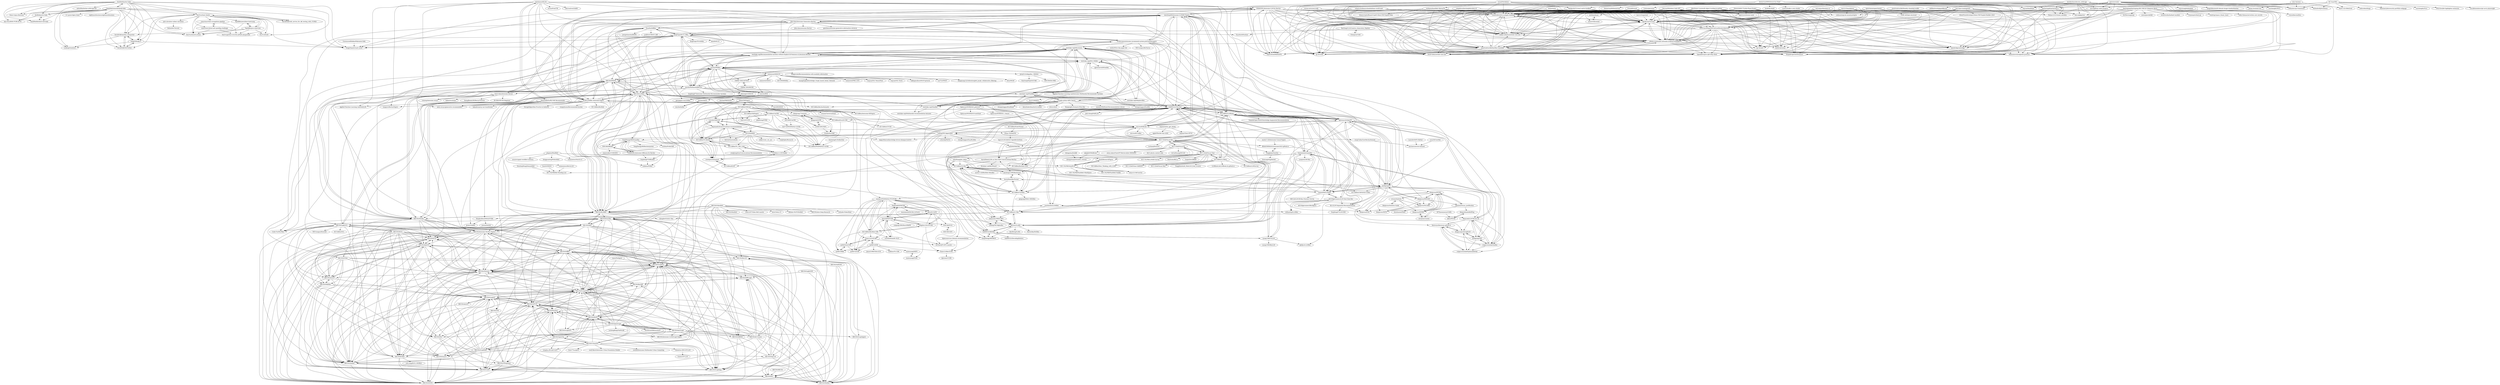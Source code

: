 digraph G {
"0xn3va/cheat-sheets" -> "0xn3va/shared-actions"
"0xn3va/cheat-sheets" -> "0xn3va/python-security-pitfalls-playground"
"0xn3va/cheat-sheets" -> "0xn3va/fuzdir"
"0xn3va/cheat-sheets" -> "Top4IkRu/zero2hero-bootcamp"
"0xn3va/cheat-sheets" -> "Top4IkRu/java-interview"
"0xn3va/cheat-sheets" -> "romavlasov/face-recognition-pipeline"
"0xn3va/cheat-sheets" -> "romavlasov/idrnd-anti-spoofing-challenge"
"0xn3va/cheat-sheets" -> "DavidGQK/web_service_for_AB_testing_with_CUPED"
"0xn3va/cheat-sheets" -> "Snojj25/linalg-rs"
"0xn3va/cheat-sheets" -> "DavidGQK/NotTwitter"
"0xn3va/cheat-sheets" -> "DavidGQK/mython_interpreter"
"0xn3va/cheat-sheets" -> "Snojj25/quick-hash-cache"
"0xn3va/cheat-sheets" -> "pub-calculator-io/bmi-calculator"
"jihoo-kim/Awesome-Generative-RecSys" -> "YiyanXu/DiffRec"
"jihoo-kim/Awesome-Generative-RecSys" -> "archersama/awesome-recommend-system-pretraining-papers"
"jihoo-kim/Awesome-Generative-RecSys" -> "nancheng58/Awesome-LLM4RS-Papers"
"jihoo-kim/Awesome-Generative-RecSys" -> "ceo21ckim/Awesome-Recsys"
"jihoo-kim/Awesome-Generative-RecSys" -> "WLiK/LLM4Rec-Awesome-Papers"
"jihoo-kim/Awesome-Generative-RecSys" -> "CHIANGEL/Awesome-LLM-for-RecSys"
"jihoo-kim/Awesome-Generative-RecSys" -> "agiresearch/OpenP5"
"jihoo-kim/Awesome-Generative-RecSys" -> "jihoo-kim/awesome-RecSys" ["e"=1]
"jihoo-kim/Awesome-Generative-RecSys" -> "JiachengLi1995/Recformer"
"jihoo-kim/Awesome-Generative-RecSys" -> "gabriben/awesome-generative-information-retrieval" ["e"=1]
"jihoo-kim/Awesome-Generative-RecSys" -> "westlake-repl/Recommendation-Systems-without-Explicit-ID-Features-A-Literature-Review"
"jihoo-kim/Awesome-Generative-RecSys" -> "KingGugu/DA-CL-4Rec"
"jihoo-kim/Awesome-Generative-RecSys" -> "RUCAIBox/LLMRank"
"jihoo-kim/Awesome-Generative-RecSys" -> "Coder-Yu/SELFRec" ["e"=1]
"jihoo-kim/Awesome-Generative-RecSys" -> "meta-recsys/generative-recommenders" ["e"=1]
"MaJining92/EMCDR" -> "AkiraZC/CATN"
"MaJining92/EMCDR" -> "masonmsh/EMCDR_PyTorch"
"MaJining92/EMCDR" -> "lpworld/DDTCDR"
"3878anonymous/CAML" -> "oklen/PEVAE"
"RaymondLi0/conversational-recommendations" -> "THUDM/KBRD"
"RaymondLi0/conversational-recommendations" -> "Lancelot39/KGSF"
"RaymondLi0/conversational-recommendations" -> "RUCAIBox/TG-ReDial"
"RaymondLi0/conversational-recommendations" -> "truthless11/CR-Walker"
"RaymondLi0/conversational-recommendations" -> "sweetpeach/Inspired"
"RaymondLi0/conversational-recommendations" -> "ReDialData/website"
"simplelocalize/simplelocalize-cli" -> "ChainSafe/web3.js-plugin-chainlink"
"simplelocalize/simplelocalize-cli" -> "nlpodyssey/waveny"
"simplelocalize/simplelocalize-cli" -> "robbie-uiliams/youtube-view-bot"
"simplelocalize/simplelocalize-cli" -> "zhimin-z/awesome-awesome-artificial-intelligence"
"simplelocalize/simplelocalize-cli" -> "vklimontovich/segment-protocol"
"simplelocalize/simplelocalize-cli" -> "Openfabric/java-ipfs-http-client"
"simplelocalize/simplelocalize-cli" -> "Imperatium/RobloxFPS"
"simplelocalize/simplelocalize-cli" -> "smartcontractkit/hardhat-chainlink"
"mamuyang/PINet" -> "mamuyang/MIFN"
"romavlasov/face-recognition-pipeline" -> "romavlasov/idrnd-anti-spoofing-challenge"
"romavlasov/face-recognition-pipeline" -> "0xn3va/python-security-pitfalls-playground"
"romavlasov/face-recognition-pipeline" -> "0xn3va/shared-actions"
"romavlasov/idrnd-anti-spoofing-challenge" -> "romavlasov/face-recognition-pipeline"
"romavlasov/idrnd-anti-spoofing-challenge" -> "0xn3va/python-security-pitfalls-playground"
"romavlasov/idrnd-anti-spoofing-challenge" -> "0xn3va/shared-actions"
"Lancelot39/KGSF" -> "RaymondLi0/conversational-recommendations"
"Lancelot39/KGSF" -> "RUCAIBox/TG-ReDial"
"Lancelot39/KGSF" -> "RUCAIBox/WSDM2022-C2CRS"
"Lancelot39/KGSF" -> "sweetpeach/Inspired"
"Lancelot39/KGSF" -> "RUCAIBox/UniCRS"
"fajieyuan/SIGIR2020_peterrec" -> "fajieyuan/SIGIR2021_Conure"
"fajieyuan/SIGIR2020_peterrec" -> "fajieyuan/WSDM2019-nextitnet" ["e"=1]
"fajieyuan/SIGIR2020_peterrec" -> "easezyc/WSDM2022-PTUPCDR"
"fajieyuan/SIGIR2020_peterrec" -> "yuangh-x/2022-NIPS-Tenrec"
"fajieyuan/SIGIR2020_peterrec" -> "RUCAIBox/CIKM2020-S3Rec" ["e"=1]
"weiyinwei/MMGCN" -> "zltao/MGAT"
"weiyinwei/MMGCN" -> "enoche/MMRec"
"weiyinwei/MMGCN" -> "weiyinwei/GRCN"
"weiyinwei/MMGCN" -> "HKUDS/MMSSL"
"weiyinwei/MMGCN" -> "CRIPAC-DIG/LATTICE"
"weiyinwei/MMGCN" -> "RUCDM/KB4Rec" ["e"=1]
"weiyinwei/MMGCN" -> "huangtinglin/Knowledge_Graph_based_Intent_Network" ["e"=1]
"weiyinwei/MMGCN" -> "enoche/MultimodalRecSys"
"weiyinwei/MMGCN" -> "weiyinwei/PHR_GCN"
"weiyinwei/MMGCN" -> "wujcan/SGL-TensorFlow" ["e"=1]
"weiyinwei/MMGCN" -> "wujcan/SGL-Torch" ["e"=1]
"weiyinwei/MMGCN" -> "talkingwallace/NGCF-pytorch" ["e"=1]
"weiyinwei/MMGCN" -> "enoche/BM3"
"weiyinwei/MMGCN" -> "uoo723/PMGT"
"weiyinwei/MMGCN" -> "xiangwang1223/disentangled_graph_collaborative_filtering" ["e"=1]
"lpworld/DDTCDR" -> "sunshinelium/Bi-TGCF"
"lpworld/DDTCDR" -> "AkiraZC/CATN"
"lpworld/DDTCDR" -> "xuChenSJTU/ETL-master"
"lpworld/DDTCDR" -> "fengzhu1/GA-DTCDR"
"lpworld/DDTCDR" -> "MaJining92/EMCDR"
"lpworld/DDTCDR" -> "WHUIR/PPGN"
"lpworld/DDTCDR" -> "cuiqiang1990/HeroGRAPH"
"lpworld/DDTCDR" -> "Chain123/CAT-ART"
"mamuyang/MIFN" -> "mamuyang/PINet"
"THUDM/KBRD" -> "RaymondLi0/conversational-recommendations"
"THUDM/KBRD" -> "truthless11/CR-Walker"
"THUDM/KBRD" -> "sweetpeach/Inspired"
"THUDM/KBRD" -> "Lancelot39/KGSF"
"THUDM/KBRD" -> "RUCAIBox/TG-ReDial"
"THUDM/KBRD" -> "RUCAIBox/KGSF"
"THUDM/KBRD" -> "swapUniba/ConvRecSysDataset"
"THUDM/KBRD" -> "ReDialData/website"
"THUDM/KBRD" -> "xxkkrr/conv_rec_sys"
"THUDM/KBRD" -> "RUCAIBox/TG_CRS_Code"
"THUDM/KBRD" -> "AngusMonroe/knowledge-driven-dialogue-lic2019"
"THUDM/KBRD" -> "cstghitpku/Research"
"WHUIR/PPGN" -> "WHUIR/CATN"
"AkiraZC/CATN" -> "MaJining92/EMCDR"
"AkiraZC/CATN" -> "lpworld/DDTCDR"
"AkiraZC/CATN" -> "mamuyang/PINet"
"AkiraZC/CATN" -> "WHUIR/PPGN"
"WHUIR/CATN" -> "WHUIR/PPGN"
"RUCAIBox/KGSF" -> "sweetpeach/Inspired"
"RUCAIBox/KGSF" -> "truthless11/CR-Walker"
"gangyizh/SCPR" -> "Studenthc/CRIF"
"gangyizh/SCPR" -> "ZYM6-6/MCMIPL"
"gangyizh/SCPR" -> "dengyang17/unicorn"
"nijianmo/recsys_justification" -> "lileipisces/PETER"
"nijianmo/recsys_justification" -> "lileipisces/EXTRA"
"nijianmo/recsys_justification" -> "deepeshhada/ReXPlug"
"ysun30/ConvRec" -> "aiovine/converse-dataset"
"sweetpeach/Inspired" -> "RUCAIBox/TG-ReDial"
"sweetpeach/Inspired" -> "RUCAIBox/KGSF"
"lileipisces/Sentires-Guide" -> "evison/Sentires"
"bojone/nezha_gpt_dialog" -> "apple55bc/bd-chat-2020"
"bojone/nezha_gpt_dialog" -> "bojone/CDial-GPT-tf"
"apple55bc/bd-chat-2020" -> "AngusMonroe/knowledge-driven-dialogue-lic2019"
"creyesp/Awesome-recsys" -> "ceo21ckim/Awesome-Recsys"
"enoche/SelfCF" -> "enoche/ImRec"
"sunshinelium/Bi-TGCF" -> "lpworld/DDTCDR"
"evison/Sentires" -> "lileipisces/Sentires-Guide"
"evison/Sentires" -> "lileipisces/EXTRA"
"evison/Sentires" -> "lileipisces/NETE"
"evison/Sentires" -> "lileipisces/NLG4RS"
"CRIPAC-DIG/LATTICE" -> "CRIPAC-DIG/MICRO"
"CRIPAC-DIG/LATTICE" -> "enoche/FREEDOM"
"RUCAIBox/CRSLab" -> "Zilize/CRSPapers"
"RUCAIBox/CRSLab" -> "Lancelot39/KGSF"
"RUCAIBox/CRSLab" -> "RaymondLi0/conversational-recommendations"
"RUCAIBox/CRSLab" -> "RUCAIBox/CRSPapers"
"RUCAIBox/CRSLab" -> "RUCAIBox/TG-ReDial"
"RUCAIBox/CRSLab" -> "RUCAIBox/iEvaLM-CRS"
"RUCAIBox/CRSLab" -> "RUCAIBox/UniCRS"
"RUCAIBox/CRSLab" -> "THUDM/KBRD"
"RUCAIBox/CRSLab" -> "lisk123/UCCR"
"RUCAIBox/CRSLab" -> "truthless11/CR-Walker"
"RUCAIBox/CRSLab" -> "dengyang17/unicorn"
"RUCAIBox/CRSLab" -> "RUCAIBox/Awesome-RSPapers" ["e"=1]
"RUCAIBox/CRSLab" -> "sweetpeach/Inspired"
"RUCAIBox/CRSLab" -> "AaronHeee/LLMs-as-Zero-Shot-Conversational-RecSys"
"RUCAIBox/CRSLab" -> "evison/Conversational"
"zhengyima/fuckdk" -> "zhengyima/pretrain4ir_tutorial"
"RUCAIBox/TG-ReDial" -> "RUCAIBox/TG_CRS_Code"
"RUCAIBox/TG-ReDial" -> "sweetpeach/Inspired"
"RUCAIBox/TG-ReDial" -> "RUCAIBox/WSDM2022-C2CRS"
"RUCAIBox/TG-ReDial" -> "Lancelot39/KGSF"
"RUCAIBox/TG-ReDial" -> "RaymondLi0/conversational-recommendations"
"Zilize/CRSPapers" -> "RUCAIBox/CRSLab"
"Zilize/CRSPapers" -> "Lancelot39/KGSF"
"Zilize/CRSPapers" -> "sweetpeach/Inspired"
"Zilize/CRSPapers" -> "RUCAIBox/TG-ReDial"
"Zilize/CRSPapers" -> "RaymondLi0/conversational-recommendations"
"Zilize/CRSPapers" -> "wxl1999/UniCRS"
"Zilize/CRSPapers" -> "by2299/MESE"
"Zilize/CRSPapers" -> "evison/Conversational"
"Zilize/CRSPapers" -> "RUCAIBox/TG_CRS_Code"
"kharitonov-ivan/multi-object-tracking-in-python" -> "entitleio/beam"
"kharitonov-ivan/multi-object-tracking-in-python" -> "droid-tube/youtube-view-bot"
"kharitonov-ivan/multi-object-tracking-in-python" -> "nlpodyssey/waveny"
"kharitonov-ivan/multi-object-tracking-in-python" -> "zhimin-z/awesome-awesome-artificial-intelligence"
"kharitonov-ivan/multi-object-tracking-in-python" -> "ChainSafe/web3.js-plugin-chainlink"
"kharitonov-ivan/multi-object-tracking-in-python" -> "yjpictures/license-mate"
"kharitonov-ivan/multi-object-tracking-in-python" -> "robbie-uiliams/youtube-view-bot"
"kharitonov-ivan/multi-object-tracking-in-python" -> "Openfabric/java-ipfs-http-client"
"kharitonov-ivan/multi-object-tracking-in-python" -> "openbridge/airbridge"
"kharitonov-ivan/multi-object-tracking-in-python" -> "mtnwrw/fyusenet"
"kharitonov-ivan/multi-object-tracking-in-python" -> "smartcontractkit/hardhat-chainlink"
"kharitonov-ivan/multi-object-tracking-in-python" -> "vklimontovich/segment-protocol"
"kharitonov-ivan/multi-object-tracking-in-python" -> "sjy-dv/scdb"
"kharitonov-ivan/multi-object-tracking-in-python" -> "thiagokroger/battlesquare"
"kharitonov-ivan/multi-object-tracking-in-python" -> "darktrial/cosmo"
"lileipisces/EXTRA" -> "lileipisces/PETER"
"lileipisces/EXTRA" -> "chrisjtan/counter"
"lileipisces/PETER" -> "lileipisces/EXTRA"
"lileipisces/PETER" -> "lileipisces/PEPLER"
"lileipisces/PETER" -> "lileipisces/NETE"
"lileipisces/PETER" -> "chrisjtan/counter"
"lileipisces/PETER" -> "nijianmo/recsys_justification"
"lileipisces/PETER" -> "evison/Sentires"
"lileipisces/PETER" -> "lileipisces/NLG4RS"
"lileipisces/PETER" -> "lileipisces/POD"
"chrisjtan/counter" -> "lileipisces/EXTRA"
"chrisjtan/counter" -> "lileipisces/PETER"
"RUCAIBox/TG_CRS_Code" -> "RUCAIBox/TG-ReDial"
"RUCAIBox/TG_CRS_Code" -> "truthless11/CR-Walker"
"RUCAIBox/TG_CRS_Code" -> "yonghangzhou/Conversational-Recommendation"
"truthless11/CR-Walker" -> "RUCAIBox/TG_CRS_Code"
"truthless11/CR-Walker" -> "sweetpeach/Inspired"
"RUCAIBox/CRSPapers" -> "jokieleung/NTRD"
"RUCAIBox/CRSPapers" -> "lisk123/UCCR"
"dengyang17/unicorn" -> "ZYM6-6/MCMIPL"
"dengyang17/unicorn" -> "gangyizh/SCPR"
"dengyang17/unicorn" -> "Studenthc/CRIF"
"fengzhu1/GA-DTCDR" -> "lpworld/DDTCDR"
"fengzhu1/GA-DTCDR" -> "easezyc/WSDM2022-PTUPCDR"
"fengzhu1/GA-DTCDR" -> "MaJining92/EMCDR"
"fengzhu1/GA-DTCDR" -> "RUCAIBox/RecBole-CDR"
"fengzhu1/GA-DTCDR" -> "AkiraZC/CATN"
"fengzhu1/GA-DTCDR" -> "Chain123/RecGURU"
"DavidGQK/NotTwitter" -> "DavidGQK/mython_interpreter"
"DavidGQK/NotTwitter" -> "Snojj25/linalg-rs"
"Lancelot39/TG-ReDial" -> "aiovine/converse-dataset"
"deepeshhada/ReXPlug" -> "oklen/PEVAE"
"aHuiWang/plot_demo" -> "RUCAIBox/RecBole-GNN" ["e"=1]
"aHuiWang/plot_demo" -> "RUCAIBox/VQ-Rec"
"aHuiWang/plot_demo" -> "LehengTHU/AlphaRec"
"aHuiWang/plot_demo" -> "chenyuxin1999/S-DPO"
"aHuiWang/plot_demo" -> "rainym00d/LLM4RS"
"aHuiWang/plot_demo" -> "RUCAIBox/UniSRec"
"DexSniping/DexSniping-BSC-ERC20-Telegram-Alerts" -> "Openfabric/java-ipfs-http-client"
"DexSniping/DexSniping-BSC-ERC20-Telegram-Alerts" -> "nlpodyssey/waveny"
"DexSniping/DexSniping-BSC-ERC20-Telegram-Alerts" -> "zhimin-z/awesome-awesome-artificial-intelligence"
"DexSniping/DexSniping-BSC-ERC20-Telegram-Alerts" -> "forPelevin/gomoji" ["e"=1]
"DexSniping/DexSniping-BSC-ERC20-Telegram-Alerts" -> "anonrig/socketkit" ["e"=1]
"DexSniping/DexSniping-BSC-ERC20-Telegram-Alerts" -> "robbie-uiliams/youtube-view-bot"
"DexSniping/DexSniping-BSC-ERC20-Telegram-Alerts" -> "ChainSafe/web3.js-plugin-chainlink"
"DexSniping/DexSniping-BSC-ERC20-Telegram-Alerts" -> "tornetworks/darknet-markets" ["e"=1]
"DexSniping/DexSniping-BSC-ERC20-Telegram-Alerts" -> "SSWConsulting/SSW.VerticalSliceArchitecture"
"DexSniping/DexSniping-BSC-ERC20-Telegram-Alerts" -> "framespot/client-py" ["e"=1]
"DexSniping/DexSniping-BSC-ERC20-Telegram-Alerts" -> "venetisgr/space_titanic_basic" ["e"=1]
"DexSniping/DexSniping-BSC-ERC20-Telegram-Alerts" -> "thiagokroger/battlesquare"
"DexSniping/DexSniping-BSC-ERC20-Telegram-Alerts" -> "vklimontovich/segment-protocol"
"DexSniping/DexSniping-BSC-ERC20-Telegram-Alerts" -> "robin-thomas/serverless-aws-secrets" ["e"=1]
"DexSniping/DexSniping-BSC-ERC20-Telegram-Alerts" -> "smartcontractkit/hardhat-chainlink"
"RUCAIBox/UniSRec" -> "RUCAIBox/VQ-Rec"
"RUCAIBox/UniSRec" -> "AaronHeee/RecFormer"
"RUCAIBox/UniSRec" -> "SAI990323/TALLRec"
"RUCAIBox/UniSRec" -> "RUCAIBox/LLMRank"
"RUCAIBox/UniSRec" -> "jeykigung/P5"
"RUCAIBox/UniSRec" -> "RUCAIBox/LC-Rec"
"RUCAIBox/UniSRec" -> "easezyc/WSDM2022-PTUPCDR"
"RUCAIBox/UniSRec" -> "JiachengLi1995/Recformer"
"RUCAIBox/UniSRec" -> "gimpong/MM23-MISSRec"
"lileipisces/PEPLER" -> "lileipisces/PETER"
"lileipisces/PEPLER" -> "lileipisces/NETE"
"lileipisces/PEPLER" -> "lileipisces/NLG4RS"
"lileipisces/PEPLER" -> "lileipisces/POD"
"lileipisces/PEPLER" -> "jeykigung/P5"
"lileipisces/PEPLER" -> "lileipisces/EXTRA"
"lileipisces/PEPLER" -> "SAI990323/TALLRec"
"lileipisces/PEPLER" -> "nijianmo/recsys_justification"
"enoche/ImRec" -> "enoche/SelfCF"
"RUCAIBox/RecBole-CDR" -> "easezyc/WSDM2022-PTUPCDR"
"RUCAIBox/RecBole-CDR" -> "MaJining92/EMCDR"
"RUCAIBox/RecBole-CDR" -> "lpworld/DDTCDR"
"RUCAIBox/RecBole-CDR" -> "cjx96/CDRIB"
"RUCAIBox/RecBole-CDR" -> "cjx96/UniCDR"
"RUCAIBox/RecBole-CDR" -> "sunshinelium/Bi-TGCF"
"RUCAIBox/RecBole-CDR" -> "fengzhu1/GA-DTCDR"
"RUCAIBox/RecBole-CDR" -> "Chain123/CAT-ART"
"Glowstick0017/Little-Plane-Project" -> "robbie-uiliams/youtube-view-bot"
"Glowstick0017/Little-Plane-Project" -> "ChainSafe/web3.js-plugin-chainlink"
"Glowstick0017/Little-Plane-Project" -> "nlpodyssey/waveny"
"Glowstick0017/Little-Plane-Project" -> "zhimin-z/awesome-awesome-artificial-intelligence"
"Glowstick0017/Little-Plane-Project" -> "vklimontovich/segment-protocol"
"Glowstick0017/Little-Plane-Project" -> "Openfabric/java-ipfs-http-client"
"Glowstick0017/Little-Plane-Project" -> "smartcontractkit/hardhat-chainlink"
"Glowstick0017/Little-Plane-Project" -> "openbridge/airbridge"
"Glowstick0017/Little-Plane-Project" -> "Imperatium/RobloxFPS"
"Glowstick0017/Little-Plane-Project" -> "yjpictures/license-mate"
"Glowstick0017/Little-Plane-Project" -> "Fabian123333/mod_antiddos"
"Glowstick0017/Little-Plane-Project" -> "thiagokroger/battlesquare"
"Glowstick0017/Little-Plane-Project" -> "sjy-dv/scdb"
"Glowstick0017/Little-Plane-Project" -> "droid-tube/youtube-view-bot"
"Glowstick0017/Little-Plane-Project" -> "darktrial/cosmo"
"liveask/liveask" -> "nlpodyssey/waveny"
"liveask/liveask" -> "ChainSafe/web3.js-plugin-chainlink"
"liveask/liveask" -> "sjy-dv/oort"
"liveask/liveask" -> "zhimin-z/awesome-awesome-artificial-intelligence"
"liveask/liveask" -> "droid-tube/youtube-view-bot"
"lisk123/UCCR" -> "RUCAIBox/WSDM2022-C2CRS"
"easezyc/WSDM2022-PTUPCDR" -> "RUCAIBox/RecBole-CDR"
"easezyc/WSDM2022-PTUPCDR" -> "cjx96/CDRIB"
"easezyc/WSDM2022-PTUPCDR" -> "Chain123/CAT-ART"
"easezyc/WSDM2022-PTUPCDR" -> "MaJining92/EMCDR"
"easezyc/WSDM2022-PTUPCDR" -> "lpworld/DDTCDR"
"easezyc/WSDM2022-PTUPCDR" -> "cjx96/DisenCDR"
"easezyc/WSDM2022-PTUPCDR" -> "fengzhu1/GA-DTCDR"
"easezyc/WSDM2022-PTUPCDR" -> "AkiraZC/CATN"
"easezyc/WSDM2022-PTUPCDR" -> "Chain123/RecGURU"
"easezyc/WSDM2022-PTUPCDR" -> "cjx96/UniCDR"
"easezyc/WSDM2022-PTUPCDR" -> "sunshinelium/Bi-TGCF"
"easezyc/WSDM2022-PTUPCDR" -> "fajieyuan/cross-domain-recommendation"
"easezyc/WSDM2022-PTUPCDR" -> "xuChenSJTU/ETL-master"
"Chain123/RecGURU" -> "lqfarmer/CCDR"
"cjx96/DisenCDR" -> "cjx96/CDRIB"
"cjx96/DisenCDR" -> "cjx96/UniCDR"
"cjx96/DisenCDR" -> "Chain123/CAT-ART"
"DaoD/ResearchFigure" -> "RUC-NLPIR/OmniEval"
"DaoD/ResearchFigure" -> "Ariya12138/ConvInv"
"CRIPAC-DIG/MICRO" -> "CRIPAC-DIG/LATTICE"
"liuzeming01/DuRecDial" -> "RUCAIBox/WSDM2022-C2CRS"
"lileipisces/NLG4RS" -> "zhouhanxie/PRAG"
"lileipisces/NLG4RS" -> "lileipisces/NETE"
"Zyh716/WSDM2022-C2CRS" -> "RUCAIBox/WSDM2022-C2CRS"
"ZYM6-6/MCMIPL" -> "dengyang17/unicorn"
"ZYM6-6/MCMIPL" -> "Studenthc/CRIF"
"ZYM6-6/MCMIPL" -> "gangyizh/SCPR"
"cjx96/CDRIB" -> "cjx96/DisenCDR"
"fajieyuan/cross-domain-recommendation" -> "Chain123/RecGURU"
"fajieyuan/cross-domain-recommendation" -> "xuChenSJTU/ETL-master"
"archersama/awesome-recommend-system-pretraining-papers" -> "westlake-repl/Recommendation-Systems-without-Explicit-ID-Features-A-Literature-Review"
"archersama/awesome-recommend-system-pretraining-papers" -> "nancheng58/Awesome-LLM4RS-Papers"
"archersama/awesome-recommend-system-pretraining-papers" -> "CHIANGEL/Awesome-LLM-for-RecSys"
"archersama/awesome-recommend-system-pretraining-papers" -> "JiachengLi1995/Recformer"
"archersama/awesome-recommend-system-pretraining-papers" -> "rainym00d/LLM4RS"
"archersama/awesome-recommend-system-pretraining-papers" -> "jihoo-kim/Awesome-Generative-RecSys"
"archersama/awesome-recommend-system-pretraining-papers" -> "RUCAIBox/UniSRec"
"archersama/awesome-recommend-system-pretraining-papers" -> "wwliu555/rs-llm-paper-list"
"archersama/awesome-recommend-system-pretraining-papers" -> "KingGugu/DA-CL-4Rec"
"archersama/awesome-recommend-system-pretraining-papers" -> "HKUDS/SSLRec"
"archersama/awesome-recommend-system-pretraining-papers" -> "THUwangcy/ReChorus" ["e"=1]
"archersama/awesome-recommend-system-pretraining-papers" -> "RUCAIBox/LLMRank"
"archersama/awesome-recommend-system-pretraining-papers" -> "jeykigung/P5"
"archersama/awesome-recommend-system-pretraining-papers" -> "westlake-repl/MicroLens"
"archersama/awesome-recommend-system-pretraining-papers" -> "RUCAIBox/Awesome-RSPapers" ["e"=1]
"kanekoshoyu/kucoin_arbitrage" -> "GXhunter/rpc-framework"
"kanekoshoyu/kucoin_arbitrage" -> "alin-io/pkgstore"
"kanekoshoyu/kucoin_arbitrage" -> "jimmy-bro/mini-lsm"
"kanekoshoyu/kucoin_arbitrage" -> "microgift/my-web3-projects"
"kanekoshoyu/kucoin_arbitrage" -> "ChainSafe/web3.js-plugin-chainlink"
"kanekoshoyu/kucoin_arbitrage" -> "Voyrox/HaskMate"
"kanekoshoyu/kucoin_arbitrage" -> "AnchoringAI/anchoring-ai"
"kanekoshoyu/kucoin_arbitrage" -> "robbie-uiliams/youtube-view-bot"
"kanekoshoyu/kucoin_arbitrage" -> "0xDeadcell/Jotunheimr"
"kanekoshoyu/kucoin_arbitrage" -> "addiknetwork/gigaddikcoin"
"kanekoshoyu/kucoin_arbitrage" -> "vklimontovich/segment-protocol"
"kanekoshoyu/kucoin_arbitrage" -> "openbridge/airbridge"
"kanekoshoyu/kucoin_arbitrage" -> "Openfabric/java-ipfs-http-client"
"kanekoshoyu/kucoin_arbitrage" -> "Imperatium/RobloxFPS"
"kanekoshoyu/kucoin_arbitrage" -> "nlpodyssey/waveny"
"enoche/BM3" -> "enoche/FREEDOM"
"enoche/BM3" -> "enoche/SelfCF"
"HKUDS/SSLRec" -> "HKUDS/RLMRec"
"HKUDS/SSLRec" -> "Coder-Yu/SELFRec" ["e"=1]
"HKUDS/SSLRec" -> "HKUDS/Awesome-SSLRec-Papers"
"HKUDS/SSLRec" -> "HKUDS/DCCF"
"HKUDS/SSLRec" -> "HKUDS/LLMRec"
"HKUDS/SSLRec" -> "HKUDS/DiffKG"
"HKUDS/SSLRec" -> "KingGugu/DA-CL-4Rec"
"HKUDS/SSLRec" -> "HKUDS/MMSSL"
"HKUDS/SSLRec" -> "HKUDS/LightGCL"
"HKUDS/SSLRec" -> "HKUDS/GraphPro"
"HKUDS/SSLRec" -> "HKUDS/DCRec"
"HKUDS/SSLRec" -> "HKUDS/AdaGCL"
"HKUDS/SSLRec" -> "HKUDS/Awesome-LLM4Graph-Papers" ["e"=1]
"HKUDS/SSLRec" -> "HKUDS/KGRec"
"HKUDS/SSLRec" -> "HKUDS/GFormer"
"yuangh-x/2022-NIPS-Tenrec" -> "westlake-repl/PixelRec"
"yuangh-x/2022-NIPS-Tenrec" -> "westlake-repl/NineRec"
"yuangh-x/2022-NIPS-Tenrec" -> "westlake-repl/MicroLens"
"yuangh-x/2022-NIPS-Tenrec" -> "easezyc/Multitask-Recommendation-Library" ["e"=1]
"yuangh-x/2022-NIPS-Tenrec" -> "chongminggao/KuaiRec" ["e"=1]
"yuangh-x/2022-NIPS-Tenrec" -> "fajieyuan/SIGIR2020_peterrec"
"yuangh-x/2022-NIPS-Tenrec" -> "chongminggao/KuaiRand" ["e"=1]
"yuangh-x/2022-NIPS-Tenrec" -> "datawhalechina/torch-rechub" ["e"=1]
"yuangh-x/2022-NIPS-Tenrec" -> "RUCAIBox/RecBole-CDR"
"yuangh-x/2022-NIPS-Tenrec" -> "RUCAIBox/RecSysDatasets" ["e"=1]
"yuangh-x/2022-NIPS-Tenrec" -> "westlake-repl/Recommendation-Systems-without-Explicit-ID-Features-A-Literature-Review"
"yuangh-x/2022-NIPS-Tenrec" -> "RUCAIBox/RecBole-GNN" ["e"=1]
"yuangh-x/2022-NIPS-Tenrec" -> "cl4ctr/cl4ctr"
"yuangh-x/2022-NIPS-Tenrec" -> "Xiaopengli1/Scenario-Wise-Rec"
"nsnail/NetAdmin" -> "robbie-uiliams/youtube-view-bot"
"nsnail/NetAdmin" -> "nlpodyssey/waveny"
"nsnail/NetAdmin" -> "Openfabric/java-ipfs-http-client"
"nsnail/NetAdmin" -> "ChainSafe/web3.js-plugin-chainlink"
"nsnail/NetAdmin" -> "zhimin-z/awesome-awesome-artificial-intelligence"
"nsnail/NetAdmin" -> "thiagokroger/battlesquare"
"nsnail/NetAdmin" -> "Imperatium/RobloxFPS"
"nsnail/NetAdmin" -> "openbridge/airbridge"
"nsnail/NetAdmin" -> "vklimontovich/segment-protocol"
"nsnail/NetAdmin" -> "Fabian123333/mod_antiddos"
"nsnail/NetAdmin" -> "smartcontractkit/hardhat-chainlink"
"nsnail/NetAdmin" -> "SSWConsulting/SSW.VerticalSliceArchitecture"
"nsnail/NetAdmin" -> "Reykjavik151/react-native-hookbox"
"nsnail/NetAdmin" -> "mickymultani/RAG-Mistral7b"
"nsnail/NetAdmin" -> "droid-tube/youtube-view-bot"
"openGemini/openGemini" -> "nlpodyssey/waveny"
"openGemini/openGemini" -> "zhimin-z/awesome-awesome-artificial-intelligence"
"openGemini/openGemini" -> "Openfabric/java-ipfs-http-client"
"openGemini/openGemini" -> "ChainSafe/web3.js-plugin-chainlink"
"openGemini/openGemini" -> "robbie-uiliams/youtube-view-bot"
"openGemini/openGemini" -> "SSWConsulting/SSW.VerticalSliceArchitecture"
"openGemini/openGemini" -> "droid-tube/youtube-view-bot"
"openGemini/openGemini" -> "sjy-dv/scdb"
"openGemini/openGemini" -> "vklimontovich/segment-protocol"
"openGemini/openGemini" -> "Snojj25/quick-hash-cache"
"openGemini/openGemini" -> "openbridge/airbridge"
"openGemini/openGemini" -> "smartcontractkit/hardhat-chainlink"
"openGemini/openGemini" -> "sjy-dv/oort"
"openGemini/openGemini" -> "YORG-AI/Open-Assistant" ["e"=1]
"openGemini/openGemini" -> "darktrial/cosmo"
"enoche/MultimodalRecSys" -> "enoche/MMRec"
"enoche/MultimodalRecSys" -> "HKUDS/MMSSL"
"enoche/MultimodalRecSys" -> "enoche/BM3"
"enoche/MultimodalRecSys" -> "KingGugu/DA-CL-4Rec"
"enoche/MultimodalRecSys" -> "westlake-repl/Recommendation-Systems-without-Explicit-ID-Features-A-Literature-Review"
"enoche/MultimodalRecSys" -> "westlake-repl/MicroLens"
"enoche/MultimodalRecSys" -> "westlake-repl/PixelRec"
"enoche/MultimodalRecSys" -> "westlake-repl/IDvs.MoRec"
"enoche/MultimodalRecSys" -> "liuqidong07/Awesome-Multimodal-Recommender-Systems"
"enoche/MultimodalRecSys" -> "HKUDS/LLMRec"
"enoche/MultimodalRecSys" -> "weiyinwei/MMGCN"
"enoche/MultimodalRecSys" -> "georgeguo-cn/LGMRec"
"enoche/MultimodalRecSys" -> "Applied-Machine-Learning-Lab/Awesome-Multimodal-Recommender-Systems"
"enoche/MultimodalRecSys" -> "ceo21ckim/Awesome-Recsys"
"enoche/MultimodalRecSys" -> "demonph10/MGCN"
"KingGugu/DA-CL-4Rec" -> "Coder-Yu/SELFRec" ["e"=1]
"KingGugu/DA-CL-4Rec" -> "HKUDS/SSLRec"
"KingGugu/DA-CL-4Rec" -> "enoche/MultimodalRecSys"
"KingGugu/DA-CL-4Rec" -> "YiyanXu/DiffRec"
"KingGugu/DA-CL-4Rec" -> "KingGugu/TiCoSeRec" ["e"=1]
"KingGugu/DA-CL-4Rec" -> "enoche/MMRec"
"KingGugu/DA-CL-4Rec" -> "nancheng58/Awesome-LLM4RS-Papers"
"KingGugu/DA-CL-4Rec" -> "HKUDS/Awesome-SSLRec-Papers"
"KingGugu/DA-CL-4Rec" -> "RUCAIBox/Awesome-RSPapers" ["e"=1]
"KingGugu/DA-CL-4Rec" -> "westlake-repl/Recommendation-Systems-without-Explicit-ID-Features-A-Literature-Review"
"KingGugu/DA-CL-4Rec" -> "archersama/awesome-recommend-system-pretraining-papers"
"KingGugu/DA-CL-4Rec" -> "HKUDS/MMSSL"
"KingGugu/DA-CL-4Rec" -> "RUCAIBox/RecBole-GNN" ["e"=1]
"KingGugu/DA-CL-4Rec" -> "HKUDS/LightGCL"
"KingGugu/DA-CL-4Rec" -> "akaxlh/HCCF" ["e"=1]
"smartcontractkit/foundry-chainlink-toolkit" -> "thiagokroger/battlesquare"
"smartcontractkit/foundry-chainlink-toolkit" -> "ChainSafe/web3.js-plugin-chainlink"
"enoche/MMRec" -> "enoche/MultimodalRecSys"
"enoche/MMRec" -> "HKUDS/MMSSL"
"enoche/MMRec" -> "HKUDS/LLMRec"
"enoche/MMRec" -> "enoche/BM3"
"enoche/MMRec" -> "westlake-repl/MicroLens"
"enoche/MMRec" -> "westlake-repl/IDvs.MoRec"
"enoche/MMRec" -> "KingGugu/DA-CL-4Rec"
"enoche/MMRec" -> "demonph10/MGCN"
"enoche/MMRec" -> "weiyinwei/MMGCN"
"enoche/MMRec" -> "westlake-repl/Recommendation-Systems-without-Explicit-ID-Features-A-Literature-Review"
"enoche/MMRec" -> "HKUDS/RLMRec"
"enoche/MMRec" -> "hongyurain/Recommendation-with-modality-information"
"enoche/MMRec" -> "CRIPAC-DIG/LATTICE"
"enoche/MMRec" -> "westlake-repl/PixelRec"
"enoche/MMRec" -> "sjtulyf123/AlignRec_CIKM24"
"YiyanXu/DiffRec" -> "YangZhengyi98/DreamRec"
"YiyanXu/DiffRec" -> "WHUIR/DiffuRec"
"YiyanXu/DiffRec" -> "CHIANGEL/Awesome-Diffusion-for-RecSys"
"YiyanXu/DiffRec" -> "hulkima/PDRec"
"YiyanXu/DiffRec" -> "jihoo-kim/Awesome-Generative-RecSys"
"YiyanXu/DiffRec" -> "KingGugu/DA-CL-4Rec"
"YiyanXu/DiffRec" -> "HKUDS/DiffKG"
"YiyanXu/DiffRec" -> "jeongwhanchoi/BSPM" ["e"=1]
"YiyanXu/DiffRec" -> "YiyanXu/DiFashion"
"YiyanXu/DiffRec" -> "jackfrost168/CF_Diff"
"HKUDS/HGCL" -> "HKUDS/GraphST"
"HKUDS/HGCL" -> "HKUDS/AdaGCL"
"HKUDS/HGCL" -> "HKUDS/AutoCF"
"HKUDS/HGCL" -> "HKUDS/SimRec"
"HKUDS/HGCL" -> "HKUDS/DGNN"
"HKUDS/HGCL" -> "HKUDS/DCCF"
"HKUDS/HGCL" -> "HKUDS/LightGCL"
"HKUDS/HGCL" -> "HKUDS/MAERec"
"HKUDS/HGCL" -> "HKUDS/DSL"
"HKUDS/HGCL" -> "HKUDS/GraphAug"
"HKUDS/HGCL" -> "HKUDS/PromptMM"
"HKUDS/HGCL" -> "HKUDS/KGRec"
"HKUDS/HGCL" -> "HKUDS/GFormer"
"HKUDS/HGCL" -> "HKUDS/GPT-ST"
"cjx96/C2DSR" -> "mamuyang/MIFN"
"cjx96/C2DSR" -> "Chain123/CAT-ART"
"cjx96/C2DSR" -> "cjx96/UniCDR"
"cjx96/C2DSR" -> "Chain123/RecGURU"
"cjx96/C2DSR" -> "JinyuZ1996/TiDA-GCN"
"cjx96/C2DSR" -> "hulkima/Tri-CDR"
"cjx96/C2DSR" -> "cjx96/CDRIB"
"cjx96/UniCDR" -> "Chain123/CAT-ART"
"Chain123/CAT-ART" -> "cjx96/UniCDR"
"Chain123/CAT-ART" -> "cjx96/DisenCDR"
"Chain123/CAT-ART" -> "cjx96/C2DSR"
"Chain123/CAT-ART" -> "xuChenSJTU/ETL-master"
"HKUDS/MMSSL" -> "enoche/MMRec"
"HKUDS/MMSSL" -> "HKUDS/KGRec"
"HKUDS/MMSSL" -> "HKUDS/LLMRec"
"HKUDS/MMSSL" -> "HKUDS/GFormer"
"HKUDS/MMSSL" -> "HKUDS/PromptMM"
"HKUDS/MMSSL" -> "HKUDS/DCCF"
"HKUDS/MMSSL" -> "enoche/MultimodalRecSys"
"HKUDS/MMSSL" -> "HKUDS/DiffMM"
"HKUDS/MMSSL" -> "HKUDS/GraphPro"
"HKUDS/MMSSL" -> "HKUDS/SimRec"
"HKUDS/MMSSL" -> "HKUDS/Awesome-SSLRec-Papers"
"HKUDS/MMSSL" -> "HKUDS/RLMRec"
"HKUDS/MMSSL" -> "HKUDS/CL4ST"
"HKUDS/MMSSL" -> "HKUDS/DCRec"
"HKUDS/MMSSL" -> "HKUDS/SSLRec"
"Top4IkRu/java-interview" -> "Top4IkRu/zero2hero-bootcamp"
"Top4IkRu/java-interview" -> "0xn3va/shared-actions"
"Top4IkRu/java-interview" -> "0xn3va/cheat-sheets"
"Top4IkRu/java-interview" -> "0xn3va/python-security-pitfalls-playground"
"Top4IkRu/java-interview" -> "0xn3va/fuzdir"
"Top4IkRu/java-interview" -> "DavidGQK/mython_interpreter"
"ChainSafe/web3.js-plugin-chainlink" -> "nlpodyssey/waveny"
"ChainSafe/web3.js-plugin-chainlink" -> "zhimin-z/awesome-awesome-artificial-intelligence"
"RUCAIBox/UniCRS" -> "wxl1999/UniCRS"
"RUCAIBox/UniCRS" -> "RUCAIBox/WSDM2022-C2CRS"
"RUCAIBox/UniCRS" -> "Lancelot39/KGSF"
"RUCAIBox/UniCRS" -> "Zyh716/WSDM2022-C2CRS"
"RUCAIBox/UniCRS" -> "RUCAIBox/iEvaLM-CRS"
"RUCAIBox/UniCRS" -> "AaronHeee/LLMs-as-Zero-Shot-Conversational-RecSys"
"RUCAIBox/UniCRS" -> "RUCAIBox/TG-ReDial"
"jeykigung/P5" -> "agiresearch/OpenP5"
"jeykigung/P5" -> "SAI990323/TALLRec"
"jeykigung/P5" -> "jeykigung/VIP5"
"jeykigung/P5" -> "Wenyueh/LLM-RecSys-ID"
"jeykigung/P5" -> "RUCAIBox/UniSRec"
"jeykigung/P5" -> "rainym00d/LLM4RS"
"jeykigung/P5" -> "AaronHeee/RecFormer"
"jeykigung/P5" -> "rutgerswiselab/GenRec"
"jeykigung/P5" -> "RUCAIBox/VQ-Rec"
"jeykigung/P5" -> "lileipisces/PEPLER"
"jeykigung/P5" -> "RUCAIBox/LLMRank"
"jeykigung/P5" -> "lileipisces/POD"
"jeykigung/P5" -> "dongyuanjushi/LightLM"
"jeykigung/P5" -> "lileipisces/PETER"
"jeykigung/P5" -> "RUCAIBox/CIKM2020-S3Rec" ["e"=1]
"ceo21ckim/Awesome-Recsys" -> "kakao/recoteam" ["e"=1]
"ceo21ckim/Awesome-Recsys" -> "enoche/MultimodalRecSys"
"ceo21ckim/Awesome-Recsys" -> "SeongBeomLEE/RecsysTutorial" ["e"=1]
"ceo21ckim/Awesome-Recsys" -> "KingGugu/DA-CL-4Rec"
"ceo21ckim/Awesome-Recsys" -> "creyesp/Awesome-recsys"
"ceo21ckim/Awesome-Recsys" -> "jihoo-kim/Awesome-Generative-RecSys"
"ceo21ckim/Awesome-Recsys" -> "RS-KR/GNN-RS-Beginner" ["e"=1]
"HKUDS/LightGCL" -> "HKUDS/AdaGCL"
"HKUDS/LightGCL" -> "HKUDS/MAERec"
"HKUDS/LightGCL" -> "HKUDS/HGCL"
"HKUDS/LightGCL" -> "HKUDS/AutoCF"
"HKUDS/LightGCL" -> "HKUDS/DCCF"
"HKUDS/LightGCL" -> "HKUDS/GFormer"
"HKUDS/LightGCL" -> "HKUDS/SimRec"
"HKUDS/LightGCL" -> "THUwangcy/DirectAU" ["e"=1]
"HKUDS/LightGCL" -> "HKUDS/KGRec"
"HKUDS/LightGCL" -> "RUCAIBox/NCL" ["e"=1]
"HKUDS/LightGCL" -> "HKUDS/LLMRec"
"HKUDS/LightGCL" -> "HKUDS/GraphPro"
"HKUDS/LightGCL" -> "HKUDS/DGNN"
"HKUDS/LightGCL" -> "Coder-Yu/SELFRec" ["e"=1]
"HKUDS/LightGCL" -> "HKUDS/MMSSL"
"HKUDS/AutoST" -> "HKUDS/GraphST"
"HKUDS/AutoST" -> "HKUDS/DGNN"
"smartcontractkit/hardhat-chainlink" -> "nlpodyssey/waveny"
"smartcontractkit/hardhat-chainlink" -> "robbie-uiliams/youtube-view-bot"
"smartcontractkit/hardhat-chainlink" -> "ChainSafe/web3.js-plugin-chainlink"
"smartcontractkit/hardhat-chainlink" -> "zhimin-z/awesome-awesome-artificial-intelligence"
"smartcontractkit/hardhat-chainlink" -> "vklimontovich/segment-protocol"
"smartcontractkit/hardhat-chainlink" -> "Imperatium/RobloxFPS"
"smartcontractkit/hardhat-chainlink" -> "droid-tube/youtube-view-bot"
"smartcontractkit/hardhat-chainlink" -> "Openfabric/java-ipfs-http-client"
"smartcontractkit/hardhat-chainlink" -> "thiagokroger/battlesquare"
"smartcontractkit/hardhat-chainlink" -> "sjy-dv/scdb"
"HKUDS/DCRec" -> "HKUDS/AutoCF"
"HKUDS/DCRec" -> "HKUDS/MAERec"
"HKUDS/DCRec" -> "HKUDS/SimRec"
"HKUDS/DCRec" -> "HKUDS/DGNN"
"HKUDS/DCRec" -> "HKUDS/GraphAug"
"HKUDS/DCRec" -> "HKUDS/RCL"
"HKUDS/DCRec" -> "HKUDS/GraphPro"
"RUCAIBox/VQ-Rec" -> "RUCAIBox/UniSRec"
"RUCAIBox/VQ-Rec" -> "JiachengLi1995/Recformer"
"RUCAIBox/VQ-Rec" -> "nuster1128/RecBole-MetaRec"
"jeykigung/VIP5" -> "rutgerswiselab/ExplainableFold"
"jeykigung/VIP5" -> "llmrecsys/llmrecsys.github.io"
"jeykigung/VIP5" -> "dongyuanjushi/LightLM"
"jeykigung/VIP5" -> "Wenyueh/LLM-RecSys-ID"
"jeykigung/VIP5" -> "rutgerswiselab/GenRec"
"nuster1128/Awesome-Causal-Papers" -> "REASONER2023/reasoner2023.github.io"
"YangZhengyi98/DROS" -> "SAI990323/BIGRec"
"wxl1999/UniCRS" -> "Zyh716/WSDM2022-C2CRS"
"wxl1999/UniCRS" -> "RUCAIBox/WSDM2022-C2CRS"
"zeus-fyi/zeus" -> "Root11221/Beetroot"
"zeus-fyi/zeus" -> "jimmy-bro/mini-lsm"
"zeus-fyi/zeus" -> "GXhunter/rpc-framework"
"oklen/PEVAE" -> "deepeshhada/ReXPlug"
"Ethan-TZ/DAGFM" -> "hyp1231/ICLR2023-OpenReviewData"
"DavidGQK/mython_interpreter" -> "DavidGQK/NotTwitter"
"DavidGQK/mython_interpreter" -> "Snojj25/linalg-rs"
"DavidGQK/mython_interpreter" -> "LookingSchools/ui"
"CHIANGEL/Awesome-LLM-for-RecSys" -> "WLiK/LLM4Rec-Awesome-Papers"
"CHIANGEL/Awesome-LLM-for-RecSys" -> "ChainSafe/web3.js-plugin-chainlink"
"CHIANGEL/Awesome-LLM-for-RecSys" -> "nlpodyssey/waveny"
"CHIANGEL/Awesome-LLM-for-RecSys" -> "zhimin-z/awesome-awesome-artificial-intelligence"
"CHIANGEL/Awesome-LLM-for-RecSys" -> "robbie-uiliams/youtube-view-bot"
"CHIANGEL/Awesome-LLM-for-RecSys" -> "Openfabric/java-ipfs-http-client"
"CHIANGEL/Awesome-LLM-for-RecSys" -> "SSWConsulting/SSW.VerticalSliceArchitecture"
"CHIANGEL/Awesome-LLM-for-RecSys" -> "nancheng58/Awesome-LLM4RS-Papers"
"CHIANGEL/Awesome-LLM-for-RecSys" -> "vklimontovich/segment-protocol"
"CHIANGEL/Awesome-LLM-for-RecSys" -> "smartcontractkit/hardhat-chainlink"
"CHIANGEL/Awesome-LLM-for-RecSys" -> "droid-tube/youtube-view-bot"
"CHIANGEL/Awesome-LLM-for-RecSys" -> "Snojj25/quick-hash-cache"
"CHIANGEL/Awesome-LLM-for-RecSys" -> "sjy-dv/scdb"
"CHIANGEL/Awesome-LLM-for-RecSys" -> "Imperatium/RobloxFPS"
"CHIANGEL/Awesome-LLM-for-RecSys" -> "thiagokroger/battlesquare"
"qhjqhj00/WebBrain" -> "Ariya12138/ConvInv"
"qhjqhj00/WebBrain" -> "zhengyima/pretrain4ir_tutorial"
"RUC-GSAI/YuLan-IR" -> "DaoD/ResearchFigure"
"RUC-GSAI/YuLan-IR" -> "qhjqhj00/WebBrain"
"RUC-GSAI/YuLan-IR" -> "RUC-GSAI/YuLan-Chat"
"RUC-GSAI/YuLan-IR" -> "arian-askari/ChatGPT-RetrievalQA-CIKM2023" ["e"=1]
"RUC-GSAI/YuLan-IR" -> "RUC-GSAI/YuLan-Rec"
"RUC-GSAI/YuLan-IR" -> "AI21Labs/in-context-ralm" ["e"=1]
"RUC-GSAI/YuLan-IR" -> "RUC-NLPIR/OmniEval"
"RUC-GSAI/YuLan-IR" -> "ArvinZhuang/DSI-QG" ["e"=1]
"RUC-GSAI/YuLan-Chat" -> "RUCAIBox/LLMBox"
"RUC-GSAI/YuLan-Chat" -> "RUC-GSAI/YuLan-IR"
"RUC-GSAI/YuLan-Chat" -> "RUC-GSAI/YuLan-Rec"
"RUC-GSAI/YuLan-Chat" -> "RUC-GSAI/Yulan-GARDEN"
"RUC-GSAI/YuLan-Chat" -> "RUC-NLPIR/LLM4IR-Survey" ["e"=1]
"RUC-GSAI/YuLan-Chat" -> "RUC-GSAI/YuLan-Mini"
"RUC-GSAI/YuLan-Chat" -> "RUCAIBox/Slow_Thinking_with_LLMs" ["e"=1]
"RUC-GSAI/YuLan-Chat" -> "Neutralzz/BiLLa" ["e"=1]
"RUC-GSAI/YuLan-Chat" -> "aHuiWang/plot_demo"
"RUC-GSAI/YuLan-Chat" -> "GanjinZero/RRHF" ["e"=1]
"RUC-GSAI/YuLan-Chat" -> "DaoD/ResearchFigure"
"nancheng58/Awesome-LLM4RS-Papers" -> "CHIANGEL/Awesome-LLM-for-RecSys"
"nancheng58/Awesome-LLM4RS-Papers" -> "WLiK/LLM4Rec-Awesome-Papers"
"nancheng58/Awesome-LLM4RS-Papers" -> "westlake-repl/Recommendation-Systems-without-Explicit-ID-Features-A-Literature-Review"
"nancheng58/Awesome-LLM4RS-Papers" -> "archersama/awesome-recommend-system-pretraining-papers"
"nancheng58/Awesome-LLM4RS-Papers" -> "SAI990323/TALLRec"
"nancheng58/Awesome-LLM4RS-Papers" -> "agiresearch/OpenP5"
"nancheng58/Awesome-LLM4RS-Papers" -> "RUCAIBox/LLMRank"
"nancheng58/Awesome-LLM4RS-Papers" -> "KingGugu/DA-CL-4Rec"
"nancheng58/Awesome-LLM4RS-Papers" -> "microsoft/RecAI"
"nancheng58/Awesome-LLM4RS-Papers" -> "jihoo-kim/Awesome-Generative-RecSys"
"nancheng58/Awesome-LLM4RS-Papers" -> "HKUDS/LLMRec"
"nancheng58/Awesome-LLM4RS-Papers" -> "HKUDS/SSLRec"
"nancheng58/Awesome-LLM4RS-Papers" -> "jeykigung/P5"
"nancheng58/Awesome-LLM4RS-Papers" -> "westlake-repl/IDvs.MoRec"
"nancheng58/Awesome-LLM4RS-Papers" -> "rainym00d/LLM4RS"
"WLiK/LLM4Rec-Awesome-Papers" -> "CHIANGEL/Awesome-LLM-for-RecSys"
"WLiK/LLM4Rec-Awesome-Papers" -> "nancheng58/Awesome-LLM4RS-Papers"
"WLiK/LLM4Rec-Awesome-Papers" -> "HKUDS/LLMRec"
"WLiK/LLM4Rec-Awesome-Papers" -> "microsoft/RecAI"
"WLiK/LLM4Rec-Awesome-Papers" -> "meta-recsys/generative-recommenders" ["e"=1]
"WLiK/LLM4Rec-Awesome-Papers" -> "HKUDS/RLMRec"
"WLiK/LLM4Rec-Awesome-Papers" -> "tangxyw/RecSysPapers" ["e"=1]
"WLiK/LLM4Rec-Awesome-Papers" -> "SAI990323/TALLRec"
"WLiK/LLM4Rec-Awesome-Papers" -> "westlake-repl/Recommendation-Systems-without-Explicit-ID-Features-A-Literature-Review"
"WLiK/LLM4Rec-Awesome-Papers" -> "RUCAIBox/RecBole" ["e"=1]
"WLiK/LLM4Rec-Awesome-Papers" -> "RUCAIBox/RecSysDatasets" ["e"=1]
"WLiK/LLM4Rec-Awesome-Papers" -> "Doragd/Algorithm-Practice-in-Industry" ["e"=1]
"WLiK/LLM4Rec-Awesome-Papers" -> "wangshusen/RecommenderSystem" ["e"=1]
"WLiK/LLM4Rec-Awesome-Papers" -> "enoche/MMRec"
"WLiK/LLM4Rec-Awesome-Papers" -> "HKUDS/SSLRec"
"HKUDS/MAERec" -> "HKUDS/DGNN"
"HKUDS/MAERec" -> "HKUDS/AutoCF"
"HKUDS/MAERec" -> "HKUDS/PromptMM"
"HKUDS/MAERec" -> "HKUDS/CL4ST"
"HKUDS/MAERec" -> "HKUDS/GraphST"
"HKUDS/MAERec" -> "HKUDS/SimRec"
"yjpictures/license-mate" -> "nlpodyssey/waveny"
"AnchoringAI/anchoring-ai" -> "nlpodyssey/waveny"
"AnchoringAI/anchoring-ai" -> "ChainSafe/web3.js-plugin-chainlink"
"AnchoringAI/anchoring-ai" -> "openbridge/airbridge"
"AnchoringAI/anchoring-ai" -> "robbie-uiliams/youtube-view-bot"
"AnchoringAI/anchoring-ai" -> "zhimin-z/awesome-awesome-artificial-intelligence"
"AnchoringAI/anchoring-ai" -> "smartcontractkit/hardhat-chainlink"
"AnchoringAI/anchoring-ai" -> "vklimontovich/segment-protocol"
"AnchoringAI/anchoring-ai" -> "Openfabric/java-ipfs-http-client"
"AnchoringAI/anchoring-ai" -> "Fabian123333/mod_antiddos"
"AnchoringAI/anchoring-ai" -> "alin-io/pkgstore"
"SAI990323/TALLRec" -> "SAI990323/BIGRec"
"SAI990323/TALLRec" -> "zyang1580/CoLLM"
"SAI990323/TALLRec" -> "ljy0ustc/LLaRA"
"SAI990323/TALLRec" -> "RUCAIBox/LLMRank"
"SAI990323/TALLRec" -> "Yueeeeeeee/LlamaRec"
"SAI990323/TALLRec" -> "jeykigung/P5"
"SAI990323/TALLRec" -> "HKUDS/LLMRec"
"SAI990323/TALLRec" -> "dh-r/LLM-Sequential-Recommendation"
"SAI990323/TALLRec" -> "YangZhengyi98/DROS"
"SAI990323/TALLRec" -> "HKUDS/RLMRec"
"SAI990323/TALLRec" -> "RUCAIBox/UniSRec"
"SAI990323/TALLRec" -> "jizhi-zhang/FaiRLLM"
"SAI990323/TALLRec" -> "yaochenzhu/LLM4Rec"
"SAI990323/TALLRec" -> "RUCAIBox/VQ-Rec"
"SAI990323/TALLRec" -> "westlake-repl/IDvs.MoRec"
"RUC-GSAI/YuLan-Rec" -> "LehengTHU/Agent4Rec"
"RUC-GSAI/YuLan-Rec" -> "RUC-GSAI/YuLan-IR"
"RUC-GSAI/YuLan-Rec" -> "RUC-GSAI/YuLan-Chat"
"RUC-GSAI/YuLan-Rec" -> "microsoft/RecAI"
"RUC-GSAI/YuLan-Rec" -> "SAI990323/TALLRec"
"RUC-GSAI/YuLan-Rec" -> "nancheng58/Awesome-LLM4RS-Papers"
"RUC-GSAI/YuLan-Rec" -> "TangJiakai/GenSim"
"RUC-GSAI/YuLan-Rec" -> "REASONER2023/reasoner2023.github.io"
"RUC-GSAI/YuLan-Rec" -> "RUCAIBox/LLMBox"
"RUC-GSAI/YuLan-Rec" -> "HKUDS/RLMRec"
"RUC-GSAI/YuLan-Rec" -> "chenyuxin1999/S-DPO"
"RUC-GSAI/YuLan-Rec" -> "ljy0ustc/LLaRA"
"RUC-GSAI/YuLan-Rec" -> "wzf2000/MACRec"
"RUC-GSAI/YuLan-Rec" -> "RUCAIBox/RecBole-GNN" ["e"=1]
"RUC-GSAI/YuLan-Rec" -> "rucliujn/JDsearch" ["e"=1]
"SAI990323/BIGRec" -> "SAI990323/DecodingMatters"
"SAI990323/BIGRec" -> "YangZhengyi98/DROS"
"SAI990323/BIGRec" -> "SAI990323/TALLRec"
"SAI990323/BIGRec" -> "zyang1580/CoLLM"
"SAI990323/BIGRec" -> "ljy0ustc/LLaRA"
"school-of-athens/schoolofathens-world-next" -> "nlpodyssey/waveny"
"school-of-athens/schoolofathens-world-next" -> "ChainSafe/web3.js-plugin-chainlink"
"school-of-athens/schoolofathens-world-next" -> "robbie-uiliams/youtube-view-bot"
"school-of-athens/schoolofathens-world-next" -> "zhimin-z/awesome-awesome-artificial-intelligence"
"school-of-athens/schoolofathens-world-next" -> "sjy-dv/scdb"
"school-of-athens/schoolofathens-world-next" -> "Openfabric/java-ipfs-http-client"
"school-of-athens/schoolofathens-world-next" -> "Imperatium/RobloxFPS"
"school-of-athens/schoolofathens-world-next" -> "vklimontovich/segment-protocol"
"school-of-athens/schoolofathens-world-next" -> "smartcontractkit/hardhat-chainlink"
"RUCAIBox/LLMRank" -> "rainym00d/LLM4RS"
"RUCAIBox/LLMRank" -> "SAI990323/TALLRec"
"RUCAIBox/LLMRank" -> "AGI-Edgerunners/LLM-Next-Item-Rec"
"RUCAIBox/LLMRank" -> "RUCAIBox/UniSRec"
"RUCAIBox/LLMRank" -> "RUCAIBox/iEvaLM-CRS"
"RUCAIBox/LLMRank" -> "agiresearch/OpenP5"
"RUCAIBox/LLMRank" -> "RUCAIBox/VQ-Rec"
"RUCAIBox/LLMRank" -> "jeykigung/P5"
"RUCAIBox/LLMRank" -> "RUCAIBox/LC-Rec"
"RUCAIBox/LLMRank" -> "dh-r/LLM-Sequential-Recommendation"
"RUCAIBox/LLMRank" -> "nancheng58/Awesome-LLM4RS-Papers"
"RUCAIBox/LLMRank" -> "Yueeeeeeee/LlamaRec"
"RUCAIBox/LLMRank" -> "YunjiaXi/Open-World-Knowledge-Augmented-Recommendation"
"RUCAIBox/LLMRank" -> "ljy0ustc/LLaRA"
"RUCAIBox/LLMRank" -> "yaochenzhu/LLM4Rec"
"doenerium6969/doenerium-fixed" -> "AnchoringAI/anchoring-ai"
"doenerium6969/doenerium-fixed" -> "Openfabric/java-ipfs-http-client"
"doenerium6969/doenerium-fixed" -> "doenerium69/doenerium" ["e"=1]
"doenerium6969/doenerium-fixed" -> "GXhunter/rpc-framework"
"doenerium6969/doenerium-fixed" -> "ChainSafe/web3.js-plugin-chainlink"
"doenerium6969/doenerium-fixed" -> "robbie-uiliams/youtube-view-bot"
"doenerium6969/doenerium-fixed" -> "Reykjavik151/react-native-hookbox"
"doenerium6969/doenerium-fixed" -> "nlpodyssey/waveny"
"doenerium6969/doenerium-fixed" -> "Lawxsz/prysmax" ["e"=1]
"doenerium6969/doenerium-fixed" -> "hackirby/skuld" ["e"=1]
"doenerium6969/doenerium-fixed" -> "Lawxsz/make-u-own-stealer" ["e"=1]
"doenerium6969/doenerium-fixed" -> "openbridge/airbridge"
"doenerium6969/doenerium-fixed" -> "zhimin-z/awesome-awesome-artificial-intelligence"
"doenerium6969/doenerium-fixed" -> "smartcontractkit/hardhat-chainlink"
"doenerium6969/doenerium-fixed" -> "Voyrox/HaskMate"
"dh-r/LLM-Sequential-Recommendation" -> "liuqidong07/LLM-ESR"
"dh-r/LLM-Sequential-Recommendation" -> "lileipisces/POD"
"dh-r/LLM-Sequential-Recommendation" -> "SAI990323/TALLRec"
"microsoft/RecAI" -> "WLiK/LLM4Rec-Awesome-Papers"
"microsoft/RecAI" -> "agiresearch/OpenP5"
"microsoft/RecAI" -> "nancheng58/Awesome-LLM4RS-Papers"
"microsoft/RecAI" -> "CHIANGEL/Awesome-LLM-for-RecSys"
"microsoft/RecAI" -> "HKUDS/LLMRec"
"microsoft/RecAI" -> "LehengTHU/Agent4Rec"
"microsoft/RecAI" -> "HKUDS/RLMRec"
"microsoft/RecAI" -> "RUC-GSAI/YuLan-Rec"
"microsoft/RecAI" -> "SAI990323/TALLRec"
"microsoft/RecAI" -> "yaochenzhu/LLM4Rec"
"microsoft/RecAI" -> "westlake-repl/IDvs.MoRec"
"microsoft/RecAI" -> "microsoft/UniRec"
"microsoft/RecAI" -> "RUCAIBox/LC-Rec"
"microsoft/RecAI" -> "RUCAIBox/LLMRank"
"microsoft/RecAI" -> "ghdtjr/A-LLMRec" ["e"=1]
"AaronHeee/RecFormer" -> "JiachengLi1995/Recformer"
"AaronHeee/RecFormer" -> "RUCAIBox/UniSRec"
"AaronHeee/RecFormer" -> "RUCAIBox/VQ-Rec"
"AaronHeee/RecFormer" -> "jeykigung/P5"
"AaronHeee/RecFormer" -> "RUCAIBox/LC-Rec"
"HKUDS/DCCF" -> "HKUDS/AutoCF"
"HKUDS/DCCF" -> "HKUDS/SimRec"
"HKUDS/DCCF" -> "HKUDS/CL4ST"
"HKUDS/DCCF" -> "HKUDS/DGNN"
"HKUDS/DCCF" -> "HKUDS/AdaGCL"
"HKUDS/DCCF" -> "HKUDS/RCL"
"DarkNetEye/tor-links" -> "DeepWebOnion/darkweb-links"
"DarkNetEye/tor-links" -> "darklinksy/tor-links"
"DarkNetEye/tor-links" -> "DarkWeeble/dark-web-links"
"DarkNetEye/tor-links" -> "DavidGQK/mython_interpreter"
"DarkNetEye/tor-links" -> "DavidGQK/NotTwitter"
"DarkNetEye/tor-links" -> "LookingSchools/ui"
"DarkNetEye/tor-links" -> "kms-fury/KMS-FURY-AUTO"
"DarkNetEye/tor-links" -> "Geass-to/go-ethereum"
"DarkNetEye/tor-links" -> "Snojj25/linalg-rs"
"DarkNetEye/tor-links" -> "DavidGQK/web_service_for_AB_testing_with_CUPED"
"DarkNetEye/tor-links" -> "0xn3va/cheat-sheets"
"DarkNetEye/tor-links" -> "Snojj25/quick-hash-cache"
"DarkNetEye/tor-links" -> "0xn3va/shared-actions"
"DarkNetEye/tor-links" -> "nelso0/barbotine-arbitrage-bot" ["e"=1]
"DarkNetEye/tor-links" -> "0xn3va/fuzdir"
"YangZhengyi98/DreamRec" -> "WHUIR/DiffuRec"
"YangZhengyi98/DreamRec" -> "CHIANGEL/Awesome-Diffusion-for-RecSys"
"YangZhengyi98/DreamRec" -> "YiyanXu/DiffRec"
"YangZhengyi98/DreamRec" -> "YangZhengyi98/RecInterpreter"
"YangZhengyi98/DreamRec" -> "liuqidong07/DiffuASR"
"YangZhengyi98/DreamRec" -> "hulkima/PDRec"
"YangZhengyi98/DreamRec" -> "lswhim/PreferDiff"
"YangZhengyi98/DreamRec" -> "YangZhengyi98/DROS"
"crynux-ai/crynux-node" -> "nlpodyssey/waveny"
"crynux-ai/crynux-node" -> "zhimin-z/awesome-awesome-artificial-intelligence"
"crynux-ai/crynux-node" -> "ChainSafe/web3.js-plugin-chainlink"
"crynux-ai/crynux-node" -> "robbie-uiliams/youtube-view-bot"
"crynux-ai/crynux-node" -> "Openfabric/java-ipfs-http-client"
"crynux-ai/crynux-node" -> "sjy-dv/scdb"
"crynux-ai/crynux-node" -> "droid-tube/youtube-view-bot"
"crynux-ai/crynux-node" -> "Imperatium/RobloxFPS"
"westlake-repl/MicroLens" -> "westlake-repl/PixelRec"
"westlake-repl/MicroLens" -> "westlake-repl/IDvs.MoRec"
"westlake-repl/MicroLens" -> "westlake-repl/NineRec"
"westlake-repl/MicroLens" -> "westlake-repl/Recommendation-Systems-without-Explicit-ID-Features-A-Literature-Review"
"westlake-repl/MicroLens" -> "HKUDS/MMSSL"
"westlake-repl/MicroLens" -> "westlake-repl/Adapter4Rec"
"westlake-repl/MicroLens" -> "enoche/MMRec"
"westlake-repl/MicroLens" -> "Applied-Machine-Learning-Lab/Awesome-Multimodal-Recommender-Systems"
"westlake-repl/MicroLens" -> "yuangh-x/2022-NIPS-Tenrec"
"westlake-repl/MicroLens" -> "enoche/MultimodalRecSys"
"westlake-repl/MicroLens" -> "SAI990323/TALLRec"
"HC-Guo/OWL" -> "GXhunter/rpc-framework"
"HC-Guo/OWL" -> "microgift/my-web3-projects"
"HC-Guo/OWL" -> "Root11221/Beetroot"
"HC-Guo/OWL" -> "Voyrox/HaskMate"
"HC-Guo/OWL" -> "LucaAhumada/script-savvy-playwright"
"HC-Guo/OWL" -> "nokusukun/bingo"
"HC-Guo/OWL" -> "Duerme/cybersecurity-portfolio-webpage"
"HC-Guo/OWL" -> "AnchoringAI/anchoring-ai"
"HC-Guo/OWL" -> "nuochenpku/Orca"
"HC-Guo/OWL" -> "w5h10/wallet-highlighter-extension"
"HC-Guo/OWL" -> "0xDeadcell/Jotunheimr"
"HC-Guo/OWL" -> "ChainSafe/web3.js-plugin-chainlink"
"Wenyueh/LLM-RecSys-ID" -> "dongyuanjushi/LightLM"
"Wenyueh/LLM-RecSys-ID" -> "llmrecsys/llmrecsys.github.io"
"Wenyueh/LLM-RecSys-ID" -> "jeykigung/VIP5"
"Wenyueh/LLM-RecSys-ID" -> "rutgerswiselab/ExplainableFold"
"Wenyueh/LLM-RecSys-ID" -> "rutgerswiselab/GenRec"
"Wenyueh/LLM-RecSys-ID" -> "agiresearch/OpenP5"
"agiresearch/OpenP5" -> "jeykigung/P5"
"agiresearch/OpenP5" -> "Wenyueh/LLM-RecSys-ID"
"agiresearch/OpenP5" -> "RUCAIBox/LLMRank"
"agiresearch/OpenP5" -> "SAI990323/TALLRec"
"agiresearch/OpenP5" -> "jeykigung/VIP5"
"agiresearch/OpenP5" -> "rutgerswiselab/GenRec"
"agiresearch/OpenP5" -> "rainym00d/LLM4RS"
"agiresearch/OpenP5" -> "nancheng58/Awesome-LLM4RS-Papers"
"agiresearch/OpenP5" -> "llmrecsys/llmrecsys.github.io"
"agiresearch/OpenP5" -> "microsoft/RecAI"
"agiresearch/OpenP5" -> "westlake-repl/MicroLens"
"agiresearch/OpenP5" -> "AaronHeee/LLMs-as-Zero-Shot-Conversational-RecSys"
"agiresearch/OpenP5" -> "HKUDS/LLMRec"
"agiresearch/OpenP5" -> "Yueeeeeeee/LlamaRec"
"agiresearch/OpenP5" -> "enoche/MMRec"
"HKUDS/AdaGCL" -> "HKUDS/DGNN"
"HKUDS/AdaGCL" -> "HKUDS/SimRec"
"HKUDS/AdaGCL" -> "HKUDS/AutoCF"
"HKUDS/AdaGCL" -> "HKUDS/DCCF"
"HKUDS/AdaGCL" -> "HKUDS/GraphAug"
"HKUDS/AdaGCL" -> "HKUDS/GFormer"
"HKUDS/AdaGCL" -> "HKUDS/GraphST"
"HKUDS/AdaGCL" -> "HKUDS/PromptMM"
"HKUDS/AdaGCL" -> "HKUDS/DiffKG"
"HKUDS/AdaGCL" -> "HKUDS/KGRec"
"HKUDS/AdaGCL" -> "HKUDS/CL4ST"
"robbie-uiliams/youtube-view-bot" -> "nlpodyssey/waveny"
"robbie-uiliams/youtube-view-bot" -> "zhimin-z/awesome-awesome-artificial-intelligence"
"robbie-uiliams/youtube-view-bot" -> "ChainSafe/web3.js-plugin-chainlink"
"westlake-repl/IDvs.MoRec" -> "westlake-repl/NineRec"
"westlake-repl/IDvs.MoRec" -> "westlake-repl/MicroLens"
"westlake-repl/IDvs.MoRec" -> "westlake-repl/PixelRec"
"westlake-repl/IDvs.MoRec" -> "westlake-repl/Recommendation-Systems-without-Explicit-ID-Features-A-Literature-Review"
"westlake-repl/IDvs.MoRec" -> "SAI990323/TALLRec"
"westlake-repl/IDvs.MoRec" -> "westlake-repl/Adapter4Rec"
"westlake-repl/IDvs.MoRec" -> "agiresearch/IDGenRec"
"westlake-repl/IDvs.MoRec" -> "enoche/MMRec"
"westlake-repl/Recommendation-Systems-without-Explicit-ID-Features-A-Literature-Review" -> "westlake-repl/IDvs.MoRec"
"westlake-repl/Recommendation-Systems-without-Explicit-ID-Features-A-Literature-Review" -> "westlake-repl/MicroLens"
"westlake-repl/Recommendation-Systems-without-Explicit-ID-Features-A-Literature-Review" -> "archersama/awesome-recommend-system-pretraining-papers"
"westlake-repl/Recommendation-Systems-without-Explicit-ID-Features-A-Literature-Review" -> "westlake-repl/NineRec"
"westlake-repl/Recommendation-Systems-without-Explicit-ID-Features-A-Literature-Review" -> "westlake-repl/PixelRec"
"westlake-repl/Recommendation-Systems-without-Explicit-ID-Features-A-Literature-Review" -> "nancheng58/Awesome-LLM4RS-Papers"
"westlake-repl/Recommendation-Systems-without-Explicit-ID-Features-A-Literature-Review" -> "enoche/MultimodalRecSys"
"westlake-repl/Recommendation-Systems-without-Explicit-ID-Features-A-Literature-Review" -> "enoche/MMRec"
"westlake-repl/Recommendation-Systems-without-Explicit-ID-Features-A-Literature-Review" -> "rainym00d/LLM4RS"
"westlake-repl/Recommendation-Systems-without-Explicit-ID-Features-A-Literature-Review" -> "WLiK/LLM4Rec-Awesome-Papers"
"westlake-repl/Recommendation-Systems-without-Explicit-ID-Features-A-Literature-Review" -> "CHIANGEL/Awesome-LLM-for-RecSys"
"westlake-repl/Recommendation-Systems-without-Explicit-ID-Features-A-Literature-Review" -> "HKUDS/SSLRec"
"westlake-repl/Recommendation-Systems-without-Explicit-ID-Features-A-Literature-Review" -> "KingGugu/DA-CL-4Rec"
"westlake-repl/Recommendation-Systems-without-Explicit-ID-Features-A-Literature-Review" -> "HKUDS/RLMRec"
"westlake-repl/Recommendation-Systems-without-Explicit-ID-Features-A-Literature-Review" -> "RUCAIBox/LLMRank"
"HKUDS/CL4ST" -> "HKUDS/DGNN"
"HKUDS/CL4ST" -> "HKUDS/RCL"
"westlake-repl/PixelRec" -> "westlake-repl/MicroLens"
"westlake-repl/PixelRec" -> "westlake-repl/NineRec"
"westlake-repl/PixelRec" -> "westlake-repl/IDvs.MoRec"
"westlake-repl/PixelRec" -> "yuangh-x/2022-NIPS-Tenrec"
"westlake-repl/PixelRec" -> "westlake-repl/Recommendation-Systems-without-Explicit-ID-Features-A-Literature-Review"
"westlake-repl/PixelRec" -> "westlake-repl/Multimodal-recommendation-datasets"
"westlake-repl/PixelRec" -> "westlake-repl/Adapter4Rec"
"westlake-repl/NineRec" -> "westlake-repl/IDvs.MoRec"
"westlake-repl/NineRec" -> "westlake-repl/PixelRec"
"westlake-repl/NineRec" -> "westlake-repl/MicroLens"
"westlake-repl/NineRec" -> "westlake-repl/Multimodal-recommendation-datasets"
"eairps/eairp" -> "droid-tube/youtube-view-bot"
"eairps/eairp" -> "nlpodyssey/waveny"
"eairps/eairp" -> "sjy-dv/scdb"
"eairps/eairp" -> "robbie-uiliams/youtube-view-bot"
"eairps/eairp" -> "sjy-dv/oort"
"eairps/eairp" -> "zhimin-z/awesome-awesome-artificial-intelligence"
"eairps/eairp" -> "ChainSafe/web3.js-plugin-chainlink"
"eairps/eairp" -> "SSWConsulting/SSW.VerticalSliceArchitecture"
"zhimin-z/awesome-awesome-artificial-intelligence" -> "nlpodyssey/waveny"
"zhimin-z/awesome-awesome-artificial-intelligence" -> "ChainSafe/web3.js-plugin-chainlink"
"zhimin-z/awesome-awesome-artificial-intelligence" -> "robbie-uiliams/youtube-view-bot"
"zhimin-z/awesome-awesome-artificial-intelligence" -> "Openfabric/java-ipfs-http-client"
"zhimin-z/awesome-awesome-artificial-intelligence" -> "SSWConsulting/SSW.VerticalSliceArchitecture"
"zhimin-z/awesome-awesome-artificial-intelligence" -> "droid-tube/youtube-view-bot"
"zhimin-z/awesome-awesome-artificial-intelligence" -> "sjy-dv/scdb"
"zhimin-z/awesome-awesome-artificial-intelligence" -> "vklimontovich/segment-protocol"
"zhimin-z/awesome-awesome-artificial-intelligence" -> "Imperatium/RobloxFPS"
"zhimin-z/awesome-awesome-artificial-intelligence" -> "sjy-dv/oort"
"zhimin-z/awesome-awesome-artificial-intelligence" -> "openbridge/airbridge"
"zhimin-z/awesome-awesome-artificial-intelligence" -> "darktrial/cosmo"
"zhimin-z/awesome-awesome-artificial-intelligence" -> "smartcontractkit/hardhat-chainlink"
"zhimin-z/awesome-awesome-artificial-intelligence" -> "thiagokroger/battlesquare"
"zhimin-z/awesome-awesome-artificial-intelligence" -> "Snojj25/quick-hash-cache"
"AaronHeee/LLMs-as-Zero-Shot-Conversational-RecSys" -> "McAuley-Lab/RecWizard"
"AaronHeee/LLMs-as-Zero-Shot-Conversational-RecSys" -> "RUCAIBox/VQ-Rec"
"demonph10/MGCN" -> "georgeguo-cn/LGMRec"
"georgeguo-cn/LGMRec" -> "demonph10/MGCN"
"HKUDS/STExplainer" -> "HKUDS/CL4ST"
"HKUDS/STExplainer" -> "HKUDS/GraphST"
"HKUDS/STExplainer" -> "HKUDS/DGNN"
"HKUDS/STExplainer" -> "HKUDS/PromptMM"
"HKUDS/STExplainer" -> "HKUDS/RCL"
"HKUDS/STExplainer" -> "HKUDS/DCCF"
"AGI-Edgerunners/LLM-Next-Item-Rec" -> "AGI-Edgerunners/RecAlpaca" ["e"=1]
"AGI-Edgerunners/LLM-Next-Item-Rec" -> "RUCAIBox/LLMRank"
"AGI-Edgerunners/LLM-Next-Item-Rec" -> "williamliujl/LLMRec"
"AGI-Edgerunners/LLM-Next-Item-Rec" -> "rainym00d/LLM4RS"
"AGI-Edgerunners/LLM-Next-Item-Rec" -> "dh-r/LLM-Sequential-Recommendation"
"AGI-Edgerunners/LLM-Next-Item-Rec" -> "yaochenzhu/LLM4Rec"
"rutgerswiselab/GenRec" -> "rutgerswiselab/ExplainableFold"
"rutgerswiselab/GenRec" -> "llmrecsys/llmrecsys.github.io"
"rutgerswiselab/GenRec" -> "dongyuanjushi/LightLM"
"rutgerswiselab/GenRec" -> "jeykigung/VIP5"
"rutgerswiselab/GenRec" -> "Wenyueh/LLM-RecSys-ID"
"rutgerswiselab/GenRec" -> "Yueeeeeeee/LlamaRec"
"UncensoredHiddenWiki/onion-links" -> "Snojj25/quick-hash-cache"
"SSWConsulting/SSW.VerticalSliceArchitecture" -> "nlpodyssey/waveny"
"SSWConsulting/SSW.VerticalSliceArchitecture" -> "zhimin-z/awesome-awesome-artificial-intelligence"
"SSWConsulting/SSW.VerticalSliceArchitecture" -> "ChainSafe/web3.js-plugin-chainlink"
"SSWConsulting/SSW.VerticalSliceArchitecture" -> "robbie-uiliams/youtube-view-bot"
"SSWConsulting/SSW.VerticalSliceArchitecture" -> "Openfabric/java-ipfs-http-client"
"SSWConsulting/SSW.VerticalSliceArchitecture" -> "droid-tube/youtube-view-bot"
"SSWConsulting/SSW.VerticalSliceArchitecture" -> "sjy-dv/scdb"
"SSWConsulting/SSW.VerticalSliceArchitecture" -> "vklimontovich/segment-protocol"
"SSWConsulting/SSW.VerticalSliceArchitecture" -> "sjy-dv/oort"
"SSWConsulting/SSW.VerticalSliceArchitecture" -> "Imperatium/RobloxFPS"
"SSWConsulting/SSW.VerticalSliceArchitecture" -> "darktrial/cosmo"
"SSWConsulting/SSW.VerticalSliceArchitecture" -> "Snojj25/quick-hash-cache"
"SSWConsulting/SSW.VerticalSliceArchitecture" -> "openbridge/airbridge"
"SSWConsulting/SSW.VerticalSliceArchitecture" -> "smartcontractkit/hardhat-chainlink"
"SSWConsulting/SSW.VerticalSliceArchitecture" -> "thiagokroger/battlesquare"
"HKUDS/KGRec" -> "HKUDS/GFormer"
"HKUDS/KGRec" -> "HKUDS/CL4ST"
"HKUDS/KGRec" -> "HKUDS/DGNN"
"HKUDS/KGRec" -> "HKUDS/AdaGCL"
"HKUDS/KGRec" -> "yuh-yang/KGCL-SIGIR22" ["e"=1]
"HKUDS/KGRec" -> "HKUDS/GraphPro"
"HKUDS/KGRec" -> "HKUDS/STExplainer"
"HKUDS/KGRec" -> "HKUDS/PromptMM"
"HKUDS/KGRec" -> "HKUDS/SimRec"
"entitleio/beam" -> "mtnwrw/fyusenet"
"rainym00d/LLM4RS" -> "RUCAIBox/LLMRank"
"rainym00d/LLM4RS" -> "jeykigung/P5"
"rainym00d/LLM4RS" -> "SAI990323/TALLRec"
"rainym00d/LLM4RS" -> "AGI-Edgerunners/LLM-Next-Item-Rec"
"rainym00d/LLM4RS" -> "RUCAIBox/VQ-Rec"
"rainym00d/LLM4RS" -> "AaronHeee/LLMs-as-Zero-Shot-Conversational-RecSys"
"rainym00d/LLM4RS" -> "williamliujl/LLMRec"
"rainym00d/LLM4RS" -> "agiresearch/OpenP5"
"rainym00d/LLM4RS" -> "KID-22/LLM-IR-Bias-Fairness-Survey" ["e"=1]
"RUCAIBox/iEvaLM-CRS" -> "RUCAIBox/CFCRS"
"RUCAIBox/iEvaLM-CRS" -> "RUCAIBox/WSDM2022-C2CRS"
"RUCAIBox/CFCRS" -> "Ethan-TZ/DAGFM"
"REASONER2023/reasoner2023.github.io" -> "lileipisces/NLG4RS"
"REASONER2023/reasoner2023.github.io" -> "TangJiakai/GenSim"
"rutgerswiselab/ExplainableFold" -> "llmrecsys/llmrecsys.github.io"
"llmrecsys/llmrecsys.github.io" -> "rutgerswiselab/ExplainableFold"
"llmrecsys/llmrecsys.github.io" -> "dongyuanjushi/LightLM"
"HKUDS/GFormer" -> "HKUDS/GraphPro"
"HKUDS/GFormer" -> "HKUDS/DGNN"
"HKUDS/GFormer" -> "HKUDS/Awesome-SSLRec-Papers"
"HKUDS/GFormer" -> "HKUDS/SimRec"
"HKUDS/GFormer" -> "HKUDS/KGRec"
"HKUDS/GFormer" -> "HKUDS/RCL"
"HKUDS/GFormer" -> "HKUDS/CL4ST"
"HKUDS/GFormer" -> "HKUDS/AdaGCL"
"HKUDS/GFormer" -> "HKUDS/GTE"
"HKUDS/GFormer" -> "HKUDS/DiffGraph"
"HKUDS/GFormer" -> "HKUDS/PromptMM"
"HKUDS/GFormer" -> "HKUDS/AutoCF"
"HKUDS/GFormer" -> "HKUDS/GraphAug"
"HKUDS/GFormer" -> "HKUDS/DCCF"
"Reykjavik151/react-native-hookbox" -> "nlpodyssey/waveny"
"Reykjavik151/react-native-hookbox" -> "ChainSafe/web3.js-plugin-chainlink"
"Reykjavik151/react-native-hookbox" -> "zhimin-z/awesome-awesome-artificial-intelligence"
"Reykjavik151/react-native-hookbox" -> "robbie-uiliams/youtube-view-bot"
"HKUDS/GraphST" -> "HKUDS/DGNN"
"HKUDS/GraphST" -> "HKUDS/GPT-ST"
"HKUDS/GraphST" -> "HKUDS/CL4ST"
"HKUDS/GraphST" -> "HKUDS/AutoST"
"HKUDS/GraphST" -> "HKUDS/STExplainer"
"HKUDS/GraphST" -> "HKUDS/PromptMM"
"HKUDS/GraphST" -> "HKUDS/EasyST"
"HKUDS/GraphST" -> "HKUDS/GTE"
"HKUDS/GraphST" -> "HKUDS/MixRec"
"HKUDS/GraphST" -> "HKUDS/DSL"
"WHUIR/DiffuRec" -> "YangZhengyi98/DreamRec"
"WHUIR/DiffuRec" -> "joojowalker/CODIGEM"
"WHUIR/DiffuRec" -> "CHIANGEL/Awesome-Diffusion-for-RecSys"
"JiachengLi1995/Recformer" -> "AaronHeee/RecFormer"
"JiachengLi1995/Recformer" -> "RUCAIBox/VQ-Rec"
"microgift/my-web3-projects" -> "vklimontovich/segment-protocol"
"microgift/my-web3-projects" -> "ChainSafe/web3.js-plugin-chainlink"
"microgift/my-web3-projects" -> "nlpodyssey/waveny"
"pub-calculator-io/bmi-calculator" -> "HelloxDev/Torrent"
"mickymultani/RAG-Mistral7b" -> "ChainSafe/web3.js-plugin-chainlink"
"mickymultani/RAG-Mistral7b" -> "robbie-uiliams/youtube-view-bot"
"mickymultani/RAG-Mistral7b" -> "nlpodyssey/waveny"
"mickymultani/RAG-Mistral7b" -> "zhimin-z/awesome-awesome-artificial-intelligence"
"mickymultani/RAG-Mistral7b" -> "vklimontovich/segment-protocol"
"mickymultani/RAG-Mistral7b" -> "thiagokroger/battlesquare"
"mickymultani/RAG-Mistral7b" -> "Openfabric/java-ipfs-http-client"
"mickymultani/RAG-Mistral7b" -> "darktrial/cosmo"
"mickymultani/RAG-Mistral7b" -> "openbridge/airbridge"
"mickymultani/RAG-Mistral7b" -> "sjy-dv/scdb"
"mickymultani/RAG-Mistral7b" -> "Imperatium/RobloxFPS"
"mickymultani/RAG-Mistral7b" -> "droid-tube/youtube-view-bot"
"mickymultani/RAG-Mistral7b" -> "binarycryptx/BinaryCryptX-Silent-PDF-Exploit-0day"
"mtnwrw/fyusenet" -> "entitleio/beam"
"HKUDS/DSL" -> "HKUDS/DGNN"
"HKUDS/DSL" -> "HKUDS/GraphAug"
"liuqidong07/DiffuASR" -> "hulkima/PDRec"
"Top4IkRu/zero2hero-bootcamp" -> "0xn3va/shared-actions"
"Top4IkRu/zero2hero-bootcamp" -> "Top4IkRu/java-interview"
"HKUDS/GTE" -> "HKUDS/DGNN"
"HKUDS/GTE" -> "HKUDS/RCL"
"HKUDS/AutoCF" -> "HKUDS/DGNN"
"HKUDS/AutoCF" -> "HKUDS/DCCF"
"HKUDS/AutoCF" -> "HKUDS/SimRec"
"HKUDS/AutoCF" -> "HKUDS/AdaGCL"
"HKUDS/AutoCF" -> "HKUDS/MAERec"
"HKUDS/AutoCF" -> "HKUDS/GraphST"
"HKUDS/SimRec" -> "HKUDS/DGNN"
"HKUDS/SimRec" -> "HKUDS/CL4ST"
"HKUDS/SimRec" -> "HKUDS/GraphAug"
"Snojj25/linalg-rs" -> "Snojj25/quick-hash-cache"
"Snojj25/linalg-rs" -> "DavidGQK/NotTwitter"
"Snojj25/linalg-rs" -> "DavidGQK/mython_interpreter"
"Snojj25/linalg-rs" -> "LookingSchools/ui"
"HaoYang0123/Creative_Generation_Pipeline" -> "YiyanXu/DiFashion"
"HaoYang0123/Creative_Generation_Pipeline" -> "Chenguoz/CAIG"
"HKUDS/RCL" -> "HKUDS/MixRec"
"HKUDS/RCL" -> "HKUDS/DGNN"
"HKUDS/RCL" -> "HKUDS/CL4ST"
"HKUDS/UrbanGPT" -> "HKUDS/FlashST"
"HKUDS/UrbanGPT" -> "HKUDS/OpenCity"
"HKUDS/UrbanGPT" -> "HKUDS/GPT-ST"
"HKUDS/UrbanGPT" -> "ChenxiLiu-HNU/ST-LLM"
"HKUDS/UrbanGPT" -> "tsinghua-fib-lab/UniST" ["e"=1]
"HKUDS/UrbanGPT" -> "HKUDS/OpenGraph"
"HKUDS/UrbanGPT" -> "HKUDS/GraphST"
"HKUDS/UrbanGPT" -> "usail-hkust/Awesome-Urban-Foundation-Models" ["e"=1]
"HKUDS/UrbanGPT" -> "HKUDS/HiGPT"
"HKUDS/UrbanGPT" -> "yoshall/Awesome-Multimodal-Urban-Computing" ["e"=1]
"HKUDS/UrbanGPT" -> "HKUDS/GraphEdit"
"HKUDS/UrbanGPT" -> "HKUDS/PromptMM"
"HKUDS/UrbanGPT" -> "HKUDS/GraphPro"
"HKUDS/UrbanGPT" -> "liuxu77/LargeST" ["e"=1]
"HKUDS/UrbanGPT" -> "HKUDS/RecDiff"
"yaochenzhu/LLM4Rec" -> "SAI990323/TALLRec"
"yaochenzhu/LLM4Rec" -> "HKUDS/RLMRec"
"yaochenzhu/LLM4Rec" -> "williamliujl/LLMRec"
"yaochenzhu/LLM4Rec" -> "RUCAIBox/LC-Rec"
"yaochenzhu/LLM4Rec" -> "AGI-Edgerunners/LLM-Next-Item-Rec"
"zyang1580/CoLLM" -> "SAI990323/BIGRec"
"zyang1580/CoLLM" -> "SAI990323/TALLRec"
"zyang1580/CoLLM" -> "zyang1580/BinLLM"
"zyang1580/CoLLM" -> "ghdtjr/A-LLMRec" ["e"=1]
"zyang1580/CoLLM" -> "Yueeeeeeee/LlamaRec"
"HKUDS/RLMRec" -> "HKUDS/LLMRec"
"HKUDS/RLMRec" -> "HKUDS/SSLRec"
"HKUDS/RLMRec" -> "HKUDS/XRec"
"HKUDS/RLMRec" -> "HKUDS/DCCF"
"HKUDS/RLMRec" -> "HKUDS/Awesome-SSLRec-Papers"
"HKUDS/RLMRec" -> "SAI990323/TALLRec"
"HKUDS/RLMRec" -> "HKUDS/MMSSL"
"HKUDS/RLMRec" -> "HKUDS/EasyRec"
"HKUDS/RLMRec" -> "HKUDS/GraphPro"
"HKUDS/RLMRec" -> "HKUDS/Awesome-LLM4Graph-Papers" ["e"=1]
"HKUDS/RLMRec" -> "HKUDS/GFormer"
"HKUDS/RLMRec" -> "yaochenzhu/LLM4Rec"
"HKUDS/RLMRec" -> "HKUDS/GraphGPT" ["e"=1]
"HKUDS/RLMRec" -> "ljy0ustc/LLaRA"
"HKUDS/RLMRec" -> "HKUDS/KGRec"
"HKUDS/LLMRec" -> "HKUDS/RLMRec"
"HKUDS/LLMRec" -> "HKUDS/MMSSL"
"HKUDS/LLMRec" -> "HKUDS/SSLRec"
"HKUDS/LLMRec" -> "SAI990323/TALLRec"
"HKUDS/LLMRec" -> "enoche/MMRec"
"HKUDS/LLMRec" -> "HKUDS/LightGCL"
"HKUDS/LLMRec" -> "HKUDS/HiGPT"
"HKUDS/LLMRec" -> "WLiK/LLM4Rec-Awesome-Papers"
"HKUDS/LLMRec" -> "HKUDS/PromptMM"
"HKUDS/LLMRec" -> "HKUDS/KGRec"
"HKUDS/LLMRec" -> "HKUDS/EasyRec"
"HKUDS/LLMRec" -> "HKUDS/GraphGPT" ["e"=1]
"HKUDS/LLMRec" -> "HKUDS/XRec"
"HKUDS/LLMRec" -> "HKUDS/GraphPro"
"HKUDS/LLMRec" -> "HKUDS/Awesome-SSLRec-Papers"
"RUCAIBox/LC-Rec" -> "zhengbw0324/LC-Rec" ["e"=1]
"RUCAIBox/LC-Rec" -> "HonghuiBao2000/LETTER"
"RUCAIBox/LC-Rec" -> "ljy0ustc/LLaRA"
"RUCAIBox/LC-Rec" -> "RUCAIBox/VQ-Rec"
"RUCAIBox/LC-Rec" -> "chenyuxin1999/S-DPO"
"RUCAIBox/LC-Rec" -> "Wenyueh/LLM-RecSys-ID"
"HKUDS/OpenGraph" -> "HKUDS/HiGPT"
"HKUDS/OpenGraph" -> "HKUDS/AnyGraph"
"HKUDS/OpenGraph" -> "HKUDS/GraphEdit"
"HKUDS/OpenGraph" -> "HKUDS/GraphPro"
"HKUDS/OpenGraph" -> "HKUDS/Awesome-LLM4Graph-Papers" ["e"=1]
"HKUDS/OpenGraph" -> "HKUDS/GraphGPT" ["e"=1]
"HKUDS/OpenGraph" -> "Davidcoach/RetouchGPT"
"HKUDS/OpenGraph" -> "HKUDS/PromptMM"
"HKUDS/OpenGraph" -> "HKUDS/UrbanGPT"
"HKUDS/OpenGraph" -> "HKUDS/DiffKG"
"HKUDS/OpenGraph" -> "HKUDS/FlashST"
"HKUDS/OpenGraph" -> "LechengKong/OneForAll" ["e"=1]
"HKUDS/OpenGraph" -> "HKUDS/AI-Creator"
"HKUDS/OpenGraph" -> "HKUDS/GFormer"
"HKUDS/OpenGraph" -> "HKUDS/GPT-ST"
"HKUDS/SelfGNN" -> "HKUDS/DGNN"
"HKUDS/SelfGNN" -> "HKUDS/RCL"
"HKUDS/SelfGNN" -> "HKUDS/GFormer"
"HKUDS/SelfGNN" -> "HKUDS/MixRec"
"LehengTHU/AlphaRec" -> "chenyuxin1999/S-DPO"
"RUCAIBox/LLMBox" -> "RUC-GSAI/YuLan-Chat"
"RUCAIBox/LLMBox" -> "LLMBook-zh/LLMBook-zh.github.io" ["e"=1]
"RUCAIBox/LLMBox" -> "RUC-GSAI/YuLan-Rec"
"RUCAIBox/LLMBox" -> "RUCAIBox/LLMSurvey" ["e"=1]
"RUCAIBox/LLMBox" -> "nancheng58/Awesome-LLM4RS-Papers"
"RUCAIBox/LLMBox" -> "RUC-GSAI/YuLan-Mini"
"RUCAIBox/LLMBox" -> "RUCAIBox/Slow_Thinking_with_LLMs" ["e"=1]
"RUCAIBox/LLMBox" -> "RUC-GSAI/Yulan-GARDEN"
"RUCAIBox/LLMBox" -> "RUCAIBox/LLMRank"
"RUCAIBox/LLMBox" -> "Tongjilibo/build_MiniLLM_from_scratch" ["e"=1]
"HKUDS/GraphEdit" -> "HKUDS/GraphPro"
"HKUDS/GraphEdit" -> "HKUDS/HiGPT"
"HKUDS/GraphEdit" -> "HKUDS/GraphST"
"HKUDS/GraphEdit" -> "HKUDS/PromptMM"
"HKUDS/GraphEdit" -> "HKUDS/FlashST"
"HKUDS/GraphEdit" -> "HKUDS/DGNN"
"HKUDS/GraphEdit" -> "HKUDS/GPT-ST"
"HKUDS/GraphEdit" -> "HKUDS/EasyST"
"HKUDS/GraphEdit" -> "HKUDS/DiffKG"
"HKUDS/GraphEdit" -> "HKUDS/CL4ST"
"HKUDS/GraphEdit" -> "HKUDS/RecDiff"
"HKUDS/GraphEdit" -> "HKUDS/KGRec"
"HKUDS/GraphEdit" -> "HKUDS/SepLLM"
"HKUDS/GraphEdit" -> "HKUDS/SimRec"
"HKUDS/GraphEdit" -> "HKUDS/GFormer"
"LehengTHU/Agent4Rec" -> "RUC-GSAI/YuLan-Rec"
"LehengTHU/Agent4Rec" -> "SAI990323/TALLRec"
"LehengTHU/Agent4Rec" -> "microsoft/RecAI"
"LehengTHU/Agent4Rec" -> "LehengTHU/AlphaRec"
"LehengTHU/Agent4Rec" -> "chenyuxin1999/S-DPO"
"LehengTHU/Agent4Rec" -> "wzf2000/MACRec"
"LehengTHU/Agent4Rec" -> "chongminggao/EasyRL4Rec" ["e"=1]
"LehengTHU/Agent4Rec" -> "SAI990323/BIGRec"
"LehengTHU/Agent4Rec" -> "enoche/MMRec"
"LehengTHU/Agent4Rec" -> "HKUDS/RLMRec"
"LehengTHU/Agent4Rec" -> "YangZhengyi98/DreamRec"
"LehengTHU/Agent4Rec" -> "WLiK/LLM4Rec-Awesome-Papers"
"LehengTHU/Agent4Rec" -> "agiresearch/OpenP5"
"LehengTHU/Agent4Rec" -> "acharkq/MolCA" ["e"=1]
"LehengTHU/Agent4Rec" -> "westlake-repl/MicroLens"
"nlpodyssey/waveny" -> "zhimin-z/awesome-awesome-artificial-intelligence"
"nlpodyssey/waveny" -> "ChainSafe/web3.js-plugin-chainlink"
"nlpodyssey/waveny" -> "robbie-uiliams/youtube-view-bot"
"nlpodyssey/waveny" -> "Openfabric/java-ipfs-http-client"
"nlpodyssey/waveny" -> "droid-tube/youtube-view-bot"
"nlpodyssey/waveny" -> "SSWConsulting/SSW.VerticalSliceArchitecture"
"HKUDS/PromptMM" -> "HKUDS/CL4ST"
"HKUDS/PromptMM" -> "HKUDS/DGNN"
"HKUDS/PromptMM" -> "HKUDS/MixRec"
"HKUDS/PromptMM" -> "HKUDS/RCL"
"HKUDS/PromptMM" -> "HKUDS/SimRec"
"HKUDS/PromptMM" -> "HKUDS/GraphST"
"HKUDS/PromptMM" -> "HKUDS/GraphPro"
"HKUDS/HiGPT" -> "HKUDS/GraphPro"
"HKUDS/HiGPT" -> "HKUDS/PromptMM"
"HKUDS/HiGPT" -> "HKUDS/FlashST"
"HKUDS/HiGPT" -> "HKUDS/CL4ST"
"HKUDS/HiGPT" -> "HKUDS/GraphEdit"
"HKUDS/HiGPT" -> "HKUDS/GPT-ST"
"HKUDS/HiGPT" -> "HKUDS/DGNN"
"HKUDS/HiGPT" -> "HKUDS/Awesome-SSLRec-Papers"
"HKUDS/HiGPT" -> "HKUDS/GraphST"
"HKUDS/HiGPT" -> "HKUDS/RecDiff"
"HKUDS/HiGPT" -> "HKUDS/GFormer"
"HKUDS/HiGPT" -> "HKUDS/GraphAug"
"HKUDS/HiGPT" -> "HKUDS/OpenGraph"
"HKUDS/HiGPT" -> "HKUDS/STExplainer"
"HKUDS/HiGPT" -> "HKUDS/EasyRec"
"Decron/Whitebox-Code-GPT" -> "nlpodyssey/waveny"
"Decron/Whitebox-Code-GPT" -> "ChainSafe/web3.js-plugin-chainlink"
"Decron/Whitebox-Code-GPT" -> "sjy-dv/scdb"
"Decron/Whitebox-Code-GPT" -> "zhimin-z/awesome-awesome-artificial-intelligence"
"Decron/Whitebox-Code-GPT" -> "vklimontovich/segment-protocol"
"Decron/Whitebox-Code-GPT" -> "droid-tube/youtube-view-bot"
"Decron/Whitebox-Code-GPT" -> "robbie-uiliams/youtube-view-bot"
"Decron/Whitebox-Code-GPT" -> "Imperatium/RobloxFPS"
"Decron/Whitebox-Code-GPT" -> "SSWConsulting/SSW.VerticalSliceArchitecture"
"Decron/Whitebox-Code-GPT" -> "Openfabric/java-ipfs-http-client"
"Decron/Whitebox-Code-GPT" -> "smartcontractkit/hardhat-chainlink"
"Decron/Whitebox-Code-GPT" -> "thiagokroger/battlesquare"
"Decron/Whitebox-Code-GPT" -> "alin-io/pkgstore"
"Decron/Whitebox-Code-GPT" -> "cadmax/migrate-mysql-postgres"
"Decron/Whitebox-Code-GPT" -> "yjpictures/license-mate"
"test-time-training/mttt" -> "sjy-dv/scdb"
"test-time-training/mttt" -> "nlpodyssey/waveny"
"test-time-training/mttt" -> "darktrial/cosmo"
"test-time-training/mttt" -> "cadmax/migrate-mysql-postgres"
"test-time-training/mttt" -> "SilentPulseDeveloper/Silent-PDF-Exploit-Builder-2023"
"test-time-training/mttt" -> "ChainSafe/web3.js-plugin-chainlink"
"test-time-training/mttt" -> "sjy-dv/oort"
"test-time-training/mttt" -> "thiagokroger/battlesquare"
"test-time-training/mttt" -> "droid-tube/youtube-view-bot"
"test-time-training/mttt" -> "zhimin-z/awesome-awesome-artificial-intelligence"
"test-time-training/mttt" -> "vklimontovich/segment-protocol"
"test-time-training/mttt" -> "robbie-uiliams/youtube-view-bot"
"test-time-training/mttt" -> "openbridge/airbridge"
"test-time-training/mttt" -> "SSWConsulting/SSW.VerticalSliceArchitecture"
"HKUDS/Awesome-SSLRec-Papers" -> "HKUDS/GFormer"
"HKUDS/Awesome-SSLRec-Papers" -> "HKUDS/GraphAug"
"HKUDS/Awesome-SSLRec-Papers" -> "HKUDS/GraphPro"
"HKUDS/Awesome-SSLRec-Papers" -> "HKUDS/SimRec"
"HKUDS/Awesome-SSLRec-Papers" -> "HKUDS/HiGPT"
"HKUDS/Awesome-SSLRec-Papers" -> "HKUDS/DCCF"
"HKUDS/Awesome-SSLRec-Papers" -> "HKUDS/KGRec"
"HKUDS/Awesome-SSLRec-Papers" -> "HKUDS/DGNN"
"HKUDS/Awesome-SSLRec-Papers" -> "HKUDS/DiffKG"
"HKUDS/Awesome-SSLRec-Papers" -> "HKUDS/EasyRec"
"HKUDS/Awesome-SSLRec-Papers" -> "HKUDS/EasyST"
"HKUDS/Awesome-SSLRec-Papers" -> "HKUDS/AdaGCL"
"HKUDS/Awesome-SSLRec-Papers" -> "HKUDS/DSL"
"HKUDS/Awesome-SSLRec-Papers" -> "HKUDS/AutoCF"
"HKUDS/Awesome-SSLRec-Papers" -> "HKUDS/GPT-ST"
"jimmy-bro/mini-lsm" -> "vincentkoc/natilius"
"nao1215/markdown" -> "nlpodyssey/waveny"
"nao1215/markdown" -> "cadmax/migrate-mysql-postgres"
"nao1215/markdown" -> "droid-tube/youtube-view-bot"
"nao1215/markdown" -> "zhimin-z/awesome-awesome-artificial-intelligence"
"nao1215/markdown" -> "vklimontovich/segment-protocol"
"nao1215/markdown" -> "sjy-dv/oort"
"nao1215/markdown" -> "ChainSafe/web3.js-plugin-chainlink"
"nao1215/markdown" -> "robbie-uiliams/youtube-view-bot"
"nao1215/markdown" -> "SSWConsulting/SSW.VerticalSliceArchitecture"
"DeepWebOnion/darkweb-links" -> "darklinksy/tor-links"
"DeepWebOnion/darkweb-links" -> "DarkWeeble/dark-web-links"
"DeepWebOnion/darkweb-links" -> "kms-fury/KMS-FURY-AUTO"
"DeepWebOnion/darkweb-links" -> "DavidGQK/mython_interpreter"
"DeepWebOnion/darkweb-links" -> "Geass-to/go-ethereum"
"DeepWebOnion/darkweb-links" -> "DavidGQK/NotTwitter"
"DeepWebOnion/darkweb-links" -> "LookingSchools/ui"
"DeepWebOnion/darkweb-links" -> "Snojj25/linalg-rs"
"DeepWebOnion/darkweb-links" -> "DarkNetEye/tor-links"
"DeepWebOnion/darkweb-links" -> "DavidGQK/web_service_for_AB_testing_with_CUPED"
"DeepWebOnion/darkweb-links" -> "0xn3va/cheat-sheets"
"DeepWebOnion/darkweb-links" -> "vvv-gusev/Apex-cheat"
"DeepWebOnion/darkweb-links" -> "Snojj25/quick-hash-cache"
"DeepWebOnion/darkweb-links" -> "0xn3va/shared-actions"
"DeepWebOnion/darkweb-links" -> "nightmarebusiness/nightmarebusiness"
"HKUDS/GPT-ST" -> "HKUDS/GraphST"
"HKUDS/GPT-ST" -> "HKUDS/DGNN"
"HKUDS/GPT-ST" -> "HKUDS/EasyST"
"HKUDS/GPT-ST" -> "HKUDS/PromptMM"
"HKUDS/GPT-ST" -> "HKUDS/FlashST"
"HKUDS/GPT-ST" -> "HKUDS/CL4ST"
"HKUDS/GPT-ST" -> "HKUDS/GraphPro"
"HKUDS/GPT-ST" -> "HKUDS/SimRec"
"HKUDS/GPT-ST" -> "HKUDS/GraphAug"
"HKUDS/GPT-ST" -> "HKUDS/MixRec"
"HKUDS/DiffKG" -> "HKUDS/DiffMM"
"HKUDS/DiffKG" -> "HKUDS/AdaGCL"
"HKUDS/DiffKG" -> "HKUDS/PromptMM"
"HKUDS/DiffKG" -> "HKUDS/GraphPro"
"HKUDS/DiffKG" -> "HKUDS/GFormer"
"HKUDS/DiffKG" -> "HKUDS/RecDiff"
"HKUDS/DiffKG" -> "HKUDS/GPT-ST"
"HKUDS/DiffKG" -> "HKUDS/SimRec"
"HKUDS/DiffKG" -> "HKUDS/MixRec"
"HKUDS/DiffKG" -> "HKUDS/KGRec"
"HKUDS/DiffKG" -> "HKUDS/GraphAug"
"HKUDS/DiffKG" -> "HKUDS/DiffGraph"
"HKUDS/DiffKG" -> "HKUDS/RecLM"
"HKUDS/DiffKG" -> "HKUDS/Awesome-SSLRec-Papers"
"HKUDS/DiffKG" -> "HKUDS/DCCF"
"Yueeeeeeee/LlamaRec" -> "rutgerswiselab/GenRec"
"Yueeeeeeee/LlamaRec" -> "SAI990323/TALLRec"
"Yueeeeeeee/LlamaRec" -> "SAI990323/BIGRec"
"Yueeeeeeee/LlamaRec" -> "zyang1580/CoLLM"
"Yueeeeeeee/LlamaRec" -> "yueqirex/LRURec"
"Yueeeeeeee/LlamaRec" -> "ljy0ustc/LLaRA"
"Yueeeeeeee/LlamaRec" -> "lileipisces/POD"
"Yueeeeeeee/LlamaRec" -> "AaronHeee/LLMs-as-Zero-Shot-Conversational-RecSys"
"Yueeeeeeee/LlamaRec" -> "RUCAIBox/LC-Rec"
"DaoD/SPRING" -> "RUC-NLPIR/RAG-Reading-List"
"red-ninjas/himalaya-ui" -> "nlpodyssey/waveny"
"red-ninjas/himalaya-ui" -> "zhimin-z/awesome-awesome-artificial-intelligence"
"red-ninjas/himalaya-ui" -> "robbie-uiliams/youtube-view-bot"
"red-ninjas/himalaya-ui" -> "ChainSafe/web3.js-plugin-chainlink"
"red-ninjas/himalaya-ui" -> "Openfabric/java-ipfs-http-client"
"red-ninjas/himalaya-ui" -> "vklimontovich/segment-protocol"
"HKUDS/GraphPro" -> "HKUDS/GraphAug"
"HKUDS/GraphPro" -> "HKUDS/PromptMM"
"HKUDS/GraphPro" -> "HKUDS/GFormer"
"HKUDS/GraphPro" -> "HKUDS/DGNN"
"HKUDS/GraphPro" -> "HKUDS/CL4ST"
"HKUDS/GraphPro" -> "HKUDS/MixRec"
"HKUDS/GraphPro" -> "HKUDS/SimRec"
"HKUDS/GraphPro" -> "HKUDS/RCL"
"ShootingWong/DomainRAG" -> "RUC-NLPIR/RAG-Reading-List"
"ljy0ustc/LLaRA" -> "SAI990323/TALLRec"
"ljy0ustc/LLaRA" -> "chenyuxin1999/S-DPO"
"ljy0ustc/LLaRA" -> "SAI990323/BIGRec"
"ljy0ustc/LLaRA" -> "RUCAIBox/LC-Rec"
"ljy0ustc/LLaRA" -> "YangZhengyi98/DROS"
"ljy0ustc/LLaRA" -> "HestiaSky/E4SRec"
"ljy0ustc/LLaRA" -> "Yueeeeeeee/LlamaRec"
"ljy0ustc/LLaRA" -> "AkaliKong/iLoRA"
"darklinksy/tor-links" -> "DarkWeeble/dark-web-links"
"darklinksy/tor-links" -> "DeepWebOnion/darkweb-links"
"darklinksy/tor-links" -> "kms-fury/KMS-FURY-AUTO"
"nao1215/spectest" -> "nlpodyssey/waveny"
"droid-tube/youtube-view-bot" -> "nlpodyssey/waveny"
"droid-tube/youtube-view-bot" -> "zhimin-z/awesome-awesome-artificial-intelligence"
"droid-tube/youtube-view-bot" -> "ChainSafe/web3.js-plugin-chainlink"
"DarkWeeble/dark-web-links" -> "darklinksy/tor-links"
"dongyuanjushi/LightLM" -> "rutgerswiselab/ExplainableFold"
"dongyuanjushi/LightLM" -> "llmrecsys/llmrecsys.github.io"
"dongyuanjushi/LightLM" -> "jeykigung/VIP5"
"RUCAIBox/EulerFormer" -> "Ethan-TZ/DAGFM"
"HKUDS/HKUDS" -> "HKUDS/RCL"
"plageon/HtmlRAG" -> "RUC-NLPIR/OmniEval"
"plageon/HtmlRAG" -> "sunnynexus/RetroLLM"
"plageon/HtmlRAG" -> "dongguanting/FollowRAG" ["e"=1]
"plageon/HtmlRAG" -> "DaoD/ResearchFigure"
"plageon/HtmlRAG" -> "sunnynexus/Search-o1" ["e"=1]
"plageon/HtmlRAG" -> "zorazrw/agent-workflow-memory" ["e"=1]
"HKUDS/AnyGraph" -> "HKUDS/OpenGraph"
"HKUDS/AnyGraph" -> "HKUDS/HiGPT"
"HKUDS/AnyGraph" -> "HKUDS/FlashST"
"HKUDS/AnyGraph" -> "HKUDS/PromptMM"
"HKUDS/AnyGraph" -> "HKUDS/DiffMM"
"HKUDS/AnyGraph" -> "HKUDS/EasyRec"
"HKUDS/AnyGraph" -> "HKUDS/GraphPro"
"HKUDS/AnyGraph" -> "HKUDS/Awesome-LLM4Graph-Papers" ["e"=1]
"HKUDS/AnyGraph" -> "HKUDS/GraphST"
"HKUDS/AnyGraph" -> "HKUDS/OpenCity"
"HKUDS/AnyGraph" -> "HKUDS/AI-Creator"
"HKUDS/AnyGraph" -> "HKUDS/DSL"
"HKUDS/AnyGraph" -> "HKUDS/GPT-ST"
"HKUDS/AnyGraph" -> "HKUDS/GraphAgent"
"HKUDS/AnyGraph" -> "HKUDS/MixRec"
"bytedance/HLLM" -> "meta-recsys/generative-recommenders" ["e"=1]
"bytedance/HLLM" -> "RUCAIBox/LC-Rec"
"bytedance/HLLM" -> "HKUDS/RLMRec"
"bytedance/HLLM" -> "AaronHeee/RecFormer"
"bytedance/HLLM" -> "EdoardoBotta/RQ-VAE-Recommender"
"bytedance/HLLM" -> "WLiK/LLM4Rec-Awesome-Papers"
"bytedance/HLLM" -> "westlake-repl/PixelRec"
"bytedance/HLLM" -> "HKUDS/LLMRec"
"bytedance/HLLM" -> "ljy0ustc/LLaRA"
"bytedance/HLLM" -> "SAI990323/TALLRec"
"bytedance/HLLM" -> "CHIANGEL/Awesome-LLM-for-RecSys"
"bytedance/HLLM" -> "tangxyw/RecSysPapers" ["e"=1]
"bytedance/HLLM" -> "Applied-Machine-Learning-Lab/NoteLLM"
"bytedance/HLLM" -> "reczoo/FuxiCTR" ["e"=1]
"bytedance/HLLM" -> "adxcreative/LEARN"
"HKUDS/DiffMM" -> "HKUDS/PromptMM"
"HKUDS/DiffMM" -> "HKUDS/DiffKG"
"HKUDS/DiffMM" -> "HKUDS/GraphAug"
"HKUDS/DiffMM" -> "HKUDS/DiffGraph"
"HKUDS/DiffMM" -> "HKUDS/MixRec"
"HKUDS/DiffMM" -> "HKUDS/DGNN"
"sjtulyf123/AlignRec_CIKM24" -> "NanGongNingYi/GUME"
"sjtulyf123/AlignRec_CIKM24" -> "XMUDM/DA-MRS"
"chenyuxin1999/S-DPO" -> "LehengTHU/AlphaRec"
"chenyuxin1999/S-DPO" -> "ljy0ustc/LLaRA"
"HKUDS/OpenCity" -> "HKUDS/FlashST"
"HKUDS/OpenCity" -> "HKUDS/GPT-ST"
"HKUDS/OpenCity" -> "HKUDS/EasyST"
"HKUDS/OpenCity" -> "HKUDS/UrbanGPT"
"HKUDS/OpenCity" -> "tsinghua-fib-lab/UniST" ["e"=1]
"ChenxiLiu-HNU/ST-LLM" -> "Guoxs/xTP-LLM"
"HKUDS/XRec" -> "HKUDS/GraphPro"
"HKUDS/XRec" -> "HKUDS/GraphAug"
"HKUDS/XRec" -> "HKUDS/GFormer"
"HKUDS/XRec" -> "HKUDS/EasyRec"
"HKUDS/XRec" -> "HKUDS/SimRec"
"HKUDS/XRec" -> "HKUDS/MixRec"
"HKUDS/XRec" -> "HKUDS/DGNN"
"HKUDS/XRec" -> "HKUDS/FlashST"
"HKUDS/XRec" -> "HKUDS/EasyST"
"HKUDS/XRec" -> "HKUDS/DiffMM"
"HKUDS/XRec" -> "HKUDS/GPT-ST"
"HKUDS/XRec" -> "HKUDS/Awesome-SSLRec-Papers"
"HKUDS/XRec" -> "HKUDS/RLMRec"
"HKUDS/XRec" -> "HKUDS/CL4ST"
"HKUDS/XRec" -> "HKUDS/PromptMM"
"EdoardoBotta/RQ-VAE-Recommender" -> "RUCAIBox/LC-Rec"
"EdoardoBotta/RQ-VAE-Recommender" -> "HonghuiBao2000/LETTER"
"EdoardoBotta/RQ-VAE-Recommender" -> "meta-recsys/generative-recommenders" ["e"=1]
"EdoardoBotta/RQ-VAE-Recommender" -> "Jyonn/VQ4Rec"
"EdoardoBotta/RQ-VAE-Recommender" -> "Applied-Machine-Learning-Lab/NoteLLM"
"EdoardoBotta/RQ-VAE-Recommender" -> "bytedance/HLLM"
"EdoardoBotta/RQ-VAE-Recommender" -> "zhengbw0324/LC-Rec" ["e"=1]
"EdoardoBotta/RQ-VAE-Recommender" -> "kakaobrain/rq-vae-transformer" ["e"=1]
"HonghuiBao2000/LETTER" -> "yewzz/EAGER"
"HonghuiBao2000/LETTER" -> "Jyonn/VQ4Rec"
"HKUDS/FlashST" -> "HKUDS/OpenCity"
"HKUDS/FlashST" -> "HKUDS/GPT-ST"
"HKUDS/FlashST" -> "HKUDS/EasyST"
"HKUDS/FlashST" -> "HKUDS/DGNN"
"HKUDS/FlashST" -> "HKUDS/PromptMM"
"HKUDS/FlashST" -> "HKUDS/CL4ST"
"HKUDS/FlashST" -> "HKUDS/GraphAug"
"HKUDS/FlashST" -> "HKUDS/GraphPro"
"HKUDS/FlashST" -> "HKUDS/STExplainer"
"HKUDS/FlashST" -> "HKUDS/GraphST"
"HKUDS/FlashST" -> "HKUDS/HiGPT"
"HKUDS/FlashST" -> "HKUDS/DSL"
"TangJiakai/GenSim" -> "XueyangFeng/ReHAC"
"TangJiakai/GenSim" -> "REASONER2023/reasoner2023.github.io"
"HKUDS/EasyRec" -> "HKUDS/XRec"
"HKUDS/EasyRec" -> "HKUDS/PromptMM"
"HKUDS/EasyRec" -> "HKUDS/SimRec"
"HKUDS/EasyRec" -> "HKUDS/RecLM"
"HKUDS/EasyRec" -> "HKUDS/MixRec"
"HKUDS/EasyRec" -> "HKUDS/GraphPro"
"HKUDS/EasyRec" -> "HKUDS/RecDiff"
"HKUDS/EasyRec" -> "HKUDS/FlashST"
"HKUDS/EasyRec" -> "HKUDS/Awesome-SSLRec-Papers"
"HKUDS/EasyRec" -> "HKUDS/HiGPT"
"HKUDS/EasyRec" -> "HKUDS/GraphST"
"HKUDS/EasyRec" -> "HKUDS/DGNN"
"HKUDS/EasyRec" -> "HKUDS/AutoCF"
"HKUDS/EasyRec" -> "HKUDS/EasyST"
"HKUDS/EasyRec" -> "HKUDS/DSL"
"HKUDS/EasyST" -> "HKUDS/DGNN"
"HKUDS/RecDiff" -> "HKUDS/DiffGraph"
"HKUDS/RecDiff" -> "HKUDS/PromptMM"
"CHIANGEL/Awesome-Diffusion-for-RecSys" -> "YangZhengyi98/DreamRec"
"CHIANGEL/Awesome-Diffusion-for-RecSys" -> "WHUIR/DiffuRec"
"CHIANGEL/Awesome-Diffusion-for-RecSys" -> "liuqidong07/DiffuASR"
"Applied-Machine-Learning-Lab/Awesome-Multimodal-Recommender-Systems" -> "Xu107/MMHCL"
"HKUDS/VideoRAG" -> "HKUDS/MiniRAG" ["e"=1]
"HKUDS/VideoRAG" -> "Leon1207/Video-RAG-master" ["e"=1]
"HKUDS/VideoRAG" -> "HKUDS/AI-Creator"
"HKUDS/VideoRAG" -> "HKUDS/GraphAgent"
"HKUDS/VideoRAG" -> "AriaUI/Aria-UI" ["e"=1]
"HKUDS/VideoRAG" -> "HKUDS/SepLLM"
"HKUDS/VideoRAG" -> "Alibaba-NLP/ViDoRAG" ["e"=1]
"HKUDS/VideoRAG" -> "HKUDS/Auto-Deep-Research" ["e"=1]
"HKUDS/VideoRAG" -> "HKUDS/EasyRec"
"HKUDS/VideoRAG" -> "HKUDS/RLMRec"
"HKUDS/VideoRAG" -> "HKUDS/GraphPro"
"HKUDS/VideoRAG" -> "yeliudev/VideoMind" ["e"=1]
"HKUDS/VideoRAG" -> "HKUDS/Awesome-LLM4Graph-Papers" ["e"=1]
"HKUDS/VideoRAG" -> "HKUDS/GPT-ST"
"HKUDS/VideoRAG" -> "HKUDS/RecLM"
"RUC-NLPIR/OmniEval" -> "DaoD/ResearchFigure"
"RUC-NLPIR/OmniEval" -> "RUC-NLPIR/RAG-Reading-List"
"RUC-NLPIR/OmniEval" -> "Ariya12138/ConvInv"
"RUC-NLPIR/OmniEval" -> "RUC-NLPIR/FlashRAG-MindSpore"
"RUC-NLPIR/OmniEval" -> "RUC-NLPIR/FlashRAG-Paddle"
"Davidcoach/RetouchGPT" -> "HKUDS/OpenGraph"
"Davidcoach/RetouchGPT" -> "HKUDS/AI-Creator"
"swapUniba/ConvRecSysDataset" -> "aiovine/converse-dataset"
"HKUDS/RecLM" -> "HKUDS/MixRec"
"HKUDS/RecLM" -> "HKUDS/DiffGraph"
"HKUDS/RecLM" -> "HKUDS/PromptMM"
"HKUDS/RecLM" -> "HKUDS/GraphPro"
"HKUDS/AI-Creator" -> "HKUDS/MixRec"
"HKUDS/AI-Creator" -> "HKUDS/DiffGraph"
"HKUDS/AI-Creator" -> "HKUDS/PromptMM"
"HKUDS/AI-Creator" -> "HKUDS/GraphPro"
"HKUDS/AI-Creator" -> "HKUDS/SepLLM"
"HKUDS/AI-Creator" -> "HKUDS/RecLM"
"HKUDS/AI-Creator" -> "HKUDS/CL4ST"
"HKUDS/SepLLM" -> "HKUDS/MixRec"
"HKUDS/SepLLM" -> "HKUDS/PromptMM"
"HKUDS/SepLLM" -> "HKUDS/CL4ST"
"HKUDS/SepLLM" -> "HKUDS/DiffGraph"
"HKUDS/SepLLM" -> "HKUDS/RecLM"
"HKUDS/SepLLM" -> "HKUDS/GraphPro"
"HKUDS/GraphAgent" -> "HKUDS/RecLM"
"HKUDS/GraphAgent" -> "HKUDS/MixRec"
"Chenguoz/CAIG" -> "HaoYang0123/Creative_Generation_Pipeline"
"HKUDS/LightGNN" -> "HKUDS/MixRec"
"HKUDS/LightGNN" -> "HKUDS/DiffGraph"
"sunnynexus/RetroLLM" -> "RUC-NLPIR/RAG-Reading-List"
"gowww/router" -> "mingchikuo/multi-domain-image-standardization"
"gowww/router" -> "GXhunter/rpc-framework"
"gowww/router" -> "nuochenpku/SSCL"
"gowww/router" -> "Fabian123333/mod_antiddos"
"gowww/router" -> "alin-io/pkgstore"
"gowww/router" -> "Imperatium/RobloxFPS"
"gowww/router" -> "vklimontovich/segment-protocol"
"gowww/router" -> "nlpodyssey/waveny"
"gowww/router" -> "thiagokroger/battlesquare"
"gowww/router" -> "ChainSafe/web3.js-plugin-chainlink"
"gowww/router" -> "AnchoringAI/anchoring-ai"
"gowww/router" -> "openbridge/airbridge"
"gowww/router" -> "smartcontractkit/hardhat-chainlink"
"gowww/router" -> "wqcstrong/boilerplate"
"gowww/router" -> "microgift/my-web3-projects"
"yujxx/PodAgent" -> "HKUDS/PromptMM"
"yujxx/PodAgent" -> "HKUDS/GraphPro"
"HKUDS/DiffGraph" -> "HKUDS/MixRec"
"HKUDS/DiffGraph" -> "HKUDS/RecDiff"
"HKUDS/MixRec" -> "HKUDS/RCL"
"0xn3va/cheat-sheets" ["l"="59.308,22.295"]
"0xn3va/shared-actions" ["l"="59.304,22.27"]
"0xn3va/python-security-pitfalls-playground" ["l"="59.375,22.27"]
"0xn3va/fuzdir" ["l"="59.285,22.244"]
"Top4IkRu/zero2hero-bootcamp" ["l"="59.346,22.22"]
"Top4IkRu/java-interview" ["l"="59.335,22.253"]
"romavlasov/face-recognition-pipeline" ["l"="59.356,22.295"]
"romavlasov/idrnd-anti-spoofing-challenge" ["l"="59.346,22.279"]
"DavidGQK/web_service_for_AB_testing_with_CUPED" ["l"="59.241,22.256"]
"Snojj25/linalg-rs" ["l"="59.288,22.37"]
"DavidGQK/NotTwitter" ["l"="59.275,22.338"]
"DavidGQK/mython_interpreter" ["l"="59.31,22.334"]
"Snojj25/quick-hash-cache" ["l"="59.315,22.475"]
"pub-calculator-io/bmi-calculator" ["l"="59.298,22.203"]
"jihoo-kim/Awesome-Generative-RecSys" ["l"="59.312,22.91"]
"YiyanXu/DiffRec" ["l"="59.307,22.97"]
"archersama/awesome-recommend-system-pretraining-papers" ["l"="59.315,22.893"]
"nancheng58/Awesome-LLM4RS-Papers" ["l"="59.308,22.877"]
"ceo21ckim/Awesome-Recsys" ["l"="59.346,22.971"]
"WLiK/LLM4Rec-Awesome-Papers" ["l"="59.341,22.859"]
"CHIANGEL/Awesome-LLM-for-RecSys" ["l"="59.355,22.729"]
"agiresearch/OpenP5" ["l"="59.283,22.921"]
"jihoo-kim/awesome-RecSys" ["l"="59.436,23.685"]
"JiachengLi1995/Recformer" ["l"="59.257,22.915"]
"gabriben/awesome-generative-information-retrieval" ["l"="54.451,25.671"]
"westlake-repl/Recommendation-Systems-without-Explicit-ID-Features-A-Literature-Review" ["l"="59.332,22.913"]
"KingGugu/DA-CL-4Rec" ["l"="59.352,22.925"]
"RUCAIBox/LLMRank" ["l"="59.246,22.896"]
"Coder-Yu/SELFRec" ["l"="59.467,23.523"]
"meta-recsys/generative-recommenders" ["l"="58.236,23.472"]
"MaJining92/EMCDR" ["l"="59.26,23.153"]
"AkiraZC/CATN" ["l"="59.258,23.167"]
"masonmsh/EMCDR_PyTorch" ["l"="59.275,23.175"]
"lpworld/DDTCDR" ["l"="59.271,23.151"]
"3878anonymous/CAML" ["l"="59.108,23.094"]
"oklen/PEVAE" ["l"="59.129,23.075"]
"RaymondLi0/conversational-recommendations" ["l"="58.968,22.83"]
"THUDM/KBRD" ["l"="58.94,22.824"]
"Lancelot39/KGSF" ["l"="58.991,22.844"]
"RUCAIBox/TG-ReDial" ["l"="58.975,22.847"]
"truthless11/CR-Walker" ["l"="58.948,22.838"]
"sweetpeach/Inspired" ["l"="58.958,22.845"]
"ReDialData/website" ["l"="58.954,22.804"]
"simplelocalize/simplelocalize-cli" ["l"="59.41,22.589"]
"ChainSafe/web3.js-plugin-chainlink" ["l"="59.404,22.62"]
"nlpodyssey/waveny" ["l"="59.39,22.627"]
"robbie-uiliams/youtube-view-bot" ["l"="59.397,22.608"]
"zhimin-z/awesome-awesome-artificial-intelligence" ["l"="59.382,22.615"]
"vklimontovich/segment-protocol" ["l"="59.414,22.609"]
"Openfabric/java-ipfs-http-client" ["l"="59.424,22.62"]
"Imperatium/RobloxFPS" ["l"="59.413,22.63"]
"smartcontractkit/hardhat-chainlink" ["l"="59.402,22.638"]
"mamuyang/PINet" ["l"="59.246,23.196"]
"mamuyang/MIFN" ["l"="59.227,23.194"]
"RUCAIBox/WSDM2022-C2CRS" ["l"="59.012,22.867"]
"RUCAIBox/UniCRS" ["l"="59.03,22.862"]
"fajieyuan/SIGIR2020_peterrec" ["l"="59.295,23.075"]
"fajieyuan/SIGIR2021_Conure" ["l"="59.311,23.106"]
"fajieyuan/WSDM2019-nextitnet" ["l"="59.661,23.633"]
"easezyc/WSDM2022-PTUPCDR" ["l"="59.249,23.116"]
"yuangh-x/2022-NIPS-Tenrec" ["l"="59.315,23.013"]
"RUCAIBox/CIKM2020-S3Rec" ["l"="59.551,23.538"]
"weiyinwei/MMGCN" ["l"="59.409,22.987"]
"zltao/MGAT" ["l"="59.451,23.028"]
"enoche/MMRec" ["l"="59.359,22.945"]
"weiyinwei/GRCN" ["l"="59.448,23.007"]
"HKUDS/MMSSL" ["l"="59.393,22.925"]
"CRIPAC-DIG/LATTICE" ["l"="59.409,23.013"]
"RUCDM/KB4Rec" ["l"="59.569,23.461"]
"huangtinglin/Knowledge_Graph_based_Intent_Network" ["l"="59.544,23.43"]
"enoche/MultimodalRecSys" ["l"="59.368,22.96"]
"weiyinwei/PHR_GCN" ["l"="59.433,23.021"]
"wujcan/SGL-TensorFlow" ["l"="59.49,23.447"]
"wujcan/SGL-Torch" ["l"="59.463,23.461"]
"talkingwallace/NGCF-pytorch" ["l"="59.447,23.555"]
"enoche/BM3" ["l"="59.393,23.009"]
"uoo723/PMGT" ["l"="59.433,23.005"]
"xiangwang1223/disentangled_graph_collaborative_filtering" ["l"="59.572,23.543"]
"sunshinelium/Bi-TGCF" ["l"="59.278,23.135"]
"xuChenSJTU/ETL-master" ["l"="59.243,23.132"]
"fengzhu1/GA-DTCDR" ["l"="59.257,23.138"]
"WHUIR/PPGN" ["l"="59.274,23.189"]
"cuiqiang1990/HeroGRAPH" ["l"="59.295,23.171"]
"Chain123/CAT-ART" ["l"="59.244,23.153"]
"RUCAIBox/KGSF" ["l"="58.927,22.838"]
"swapUniba/ConvRecSysDataset" ["l"="58.894,22.827"]
"xxkkrr/conv_rec_sys" ["l"="58.925,22.794"]
"RUCAIBox/TG_CRS_Code" ["l"="58.942,22.851"]
"AngusMonroe/knowledge-driven-dialogue-lic2019" ["l"="58.881,22.8"]
"cstghitpku/Research" ["l"="58.908,22.807"]
"WHUIR/CATN" ["l"="59.278,23.21"]
"gangyizh/SCPR" ["l"="58.9,22.904"]
"Studenthc/CRIF" ["l"="58.886,22.902"]
"ZYM6-6/MCMIPL" ["l"="58.894,22.889"]
"dengyang17/unicorn" ["l"="58.917,22.891"]
"nijianmo/recsys_justification" ["l"="59.179,23.02"]
"lileipisces/PETER" ["l"="59.185,22.991"]
"lileipisces/EXTRA" ["l"="59.173,23.004"]
"deepeshhada/ReXPlug" ["l"="59.146,23.056"]
"ysun30/ConvRec" ["l"="58.835,22.838"]
"aiovine/converse-dataset" ["l"="58.857,22.829"]
"lileipisces/Sentires-Guide" ["l"="59.125,23.024"]
"evison/Sentires" ["l"="59.146,23.008"]
"bojone/nezha_gpt_dialog" ["l"="58.799,22.773"]
"apple55bc/bd-chat-2020" ["l"="58.836,22.783"]
"bojone/CDial-GPT-tf" ["l"="58.772,22.766"]
"creyesp/Awesome-recsys" ["l"="59.352,23.015"]
"enoche/SelfCF" ["l"="59.419,23.063"]
"enoche/ImRec" ["l"="59.431,23.086"]
"lileipisces/NETE" ["l"="59.165,22.992"]
"lileipisces/NLG4RS" ["l"="59.156,22.979"]
"CRIPAC-DIG/MICRO" ["l"="59.423,23.038"]
"enoche/FREEDOM" ["l"="59.404,23.037"]
"RUCAIBox/CRSLab" ["l"="58.989,22.866"]
"Zilize/CRSPapers" ["l"="58.964,22.863"]
"RUCAIBox/CRSPapers" ["l"="58.958,22.904"]
"RUCAIBox/iEvaLM-CRS" ["l"="59.064,22.879"]
"lisk123/UCCR" ["l"="58.982,22.891"]
"RUCAIBox/Awesome-RSPapers" ["l"="59.463,23.565"]
"AaronHeee/LLMs-as-Zero-Shot-Conversational-RecSys" ["l"="59.156,22.897"]
"evison/Conversational" ["l"="58.957,22.881"]
"zhengyima/fuckdk" ["l"="59.064,22.973"]
"zhengyima/pretrain4ir_tutorial" ["l"="59.078,22.951"]
"wxl1999/UniCRS" ["l"="59.003,22.877"]
"by2299/MESE" ["l"="58.935,22.872"]
"kharitonov-ivan/multi-object-tracking-in-python" ["l"="59.429,22.653"]
"entitleio/beam" ["l"="59.49,22.691"]
"droid-tube/youtube-view-bot" ["l"="59.372,22.64"]
"yjpictures/license-mate" ["l"="59.451,22.666"]
"openbridge/airbridge" ["l"="59.429,22.602"]
"mtnwrw/fyusenet" ["l"="59.47,22.689"]
"sjy-dv/scdb" ["l"="59.358,22.646"]
"thiagokroger/battlesquare" ["l"="59.39,22.67"]
"darktrial/cosmo" ["l"="59.348,22.619"]
"chrisjtan/counter" ["l"="59.163,23.016"]
"lileipisces/PEPLER" ["l"="59.202,22.974"]
"lileipisces/POD" ["l"="59.209,22.952"]
"yonghangzhou/Conversational-Recommendation" ["l"="58.914,22.855"]
"jokieleung/NTRD" ["l"="58.932,22.923"]
"RUCAIBox/RecBole-CDR" ["l"="59.267,23.12"]
"Chain123/RecGURU" ["l"="59.216,23.144"]
"Lancelot39/TG-ReDial" ["l"="58.837,22.821"]
"aHuiWang/plot_demo" ["l"="59.198,22.881"]
"RUCAIBox/RecBole-GNN" ["l"="59.484,23.51"]
"RUCAIBox/VQ-Rec" ["l"="59.223,22.906"]
"LehengTHU/AlphaRec" ["l"="59.223,22.857"]
"chenyuxin1999/S-DPO" ["l"="59.239,22.867"]
"rainym00d/LLM4RS" ["l"="59.258,22.901"]
"RUCAIBox/UniSRec" ["l"="59.232,22.934"]
"DexSniping/DexSniping-BSC-ERC20-Telegram-Alerts" ["l"="59.417,22.674"]
"forPelevin/gomoji" ["l"="50.729,-0.34"]
"anonrig/socketkit" ["l"="50.746,-0.33"]
"tornetworks/darknet-markets" ["l"="51.597,-1.403"]
"SSWConsulting/SSW.VerticalSliceArchitecture" ["l"="59.366,22.623"]
"framespot/client-py" ["l"="50.696,-0.331"]
"venetisgr/space_titanic_basic" ["l"="50.713,-0.272"]
"robin-thomas/serverless-aws-secrets" ["l"="51.27,-0.913"]
"AaronHeee/RecFormer" ["l"="59.241,22.909"]
"SAI990323/TALLRec" ["l"="59.274,22.911"]
"jeykigung/P5" ["l"="59.249,22.932"]
"RUCAIBox/LC-Rec" ["l"="59.256,22.875"]
"gimpong/MM23-MISSRec" ["l"="59.186,22.958"]
"cjx96/CDRIB" ["l"="59.23,23.136"]
"cjx96/UniCDR" ["l"="59.24,23.141"]
"Glowstick0017/Little-Plane-Project" ["l"="59.416,22.645"]
"Fabian123333/mod_antiddos" ["l"="59.475,22.65"]
"liveask/liveask" ["l"="59.329,22.612"]
"sjy-dv/oort" ["l"="59.331,22.59"]
"cjx96/DisenCDR" ["l"="59.227,23.15"]
"fajieyuan/cross-domain-recommendation" ["l"="59.217,23.124"]
"lqfarmer/CCDR" ["l"="59.19,23.159"]
"DaoD/ResearchFigure" ["l"="59.091,22.902"]
"RUC-NLPIR/OmniEval" ["l"="59.07,22.923"]
"Ariya12138/ConvInv" ["l"="59.077,22.909"]
"liuzeming01/DuRecDial" ["l"="59.008,22.892"]
"zhouhanxie/PRAG" ["l"="59.129,22.991"]
"Zyh716/WSDM2022-C2CRS" ["l"="59.023,22.879"]
"wwliu555/rs-llm-paper-list" ["l"="59.336,22.832"]
"HKUDS/SSLRec" ["l"="59.387,22.897"]
"THUwangcy/ReChorus" ["l"="59.505,23.567"]
"westlake-repl/MicroLens" ["l"="59.332,22.947"]
"kanekoshoyu/kucoin_arbitrage" ["l"="59.468,22.592"]
"GXhunter/rpc-framework" ["l"="59.498,22.573"]
"alin-io/pkgstore" ["l"="59.495,22.613"]
"jimmy-bro/mini-lsm" ["l"="59.558,22.578"]
"microgift/my-web3-projects" ["l"="59.456,22.574"]
"Voyrox/HaskMate" ["l"="59.47,22.549"]
"AnchoringAI/anchoring-ai" ["l"="59.451,22.603"]
"0xDeadcell/Jotunheimr" ["l"="59.515,22.553"]
"addiknetwork/gigaddikcoin" ["l"="59.526,22.585"]
"HKUDS/RLMRec" ["l"="59.358,22.894"]
"HKUDS/Awesome-SSLRec-Papers" ["l"="59.42,22.91"]
"HKUDS/DCCF" ["l"="59.412,22.914"]
"HKUDS/LLMRec" ["l"="59.37,22.906"]
"HKUDS/DiffKG" ["l"="59.434,22.909"]
"HKUDS/LightGCL" ["l"="59.409,22.927"]
"HKUDS/GraphPro" ["l"="59.446,22.906"]
"HKUDS/DCRec" ["l"="59.42,22.936"]
"HKUDS/AdaGCL" ["l"="59.423,22.922"]
"HKUDS/Awesome-LLM4Graph-Papers" ["l"="53.683,15.293"]
"HKUDS/KGRec" ["l"="59.414,22.901"]
"HKUDS/GFormer" ["l"="59.43,22.9"]
"westlake-repl/PixelRec" ["l"="59.319,22.953"]
"westlake-repl/NineRec" ["l"="59.322,22.968"]
"easezyc/Multitask-Recommendation-Library" ["l"="58.317,23.275"]
"chongminggao/KuaiRec" ["l"="59.748,23.815"]
"chongminggao/KuaiRand" ["l"="59.714,23.781"]
"datawhalechina/torch-rechub" ["l"="58.312,23.341"]
"RUCAIBox/RecSysDatasets" ["l"="59.481,23.554"]
"cl4ctr/cl4ctr" ["l"="59.314,23.051"]
"Xiaopengli1/Scenario-Wise-Rec" ["l"="59.332,23.055"]
"nsnail/NetAdmin" ["l"="59.403,22.655"]
"Reykjavik151/react-native-hookbox" ["l"="59.372,22.659"]
"mickymultani/RAG-Mistral7b" ["l"="59.387,22.649"]
"openGemini/openGemini" ["l"="59.363,22.575"]
"YORG-AI/Open-Assistant" ["l"="51.168,2.726"]
"westlake-repl/IDvs.MoRec" ["l"="59.319,22.935"]
"liuqidong07/Awesome-Multimodal-Recommender-Systems" ["l"="59.39,22.995"]
"georgeguo-cn/LGMRec" ["l"="59.376,22.995"]
"Applied-Machine-Learning-Lab/Awesome-Multimodal-Recommender-Systems" ["l"="59.353,22.995"]
"demonph10/MGCN" ["l"="59.383,22.977"]
"KingGugu/TiCoSeRec" ["l"="59.452,23.539"]
"akaxlh/HCCF" ["l"="59.453,23.421"]
"smartcontractkit/foundry-chainlink-toolkit" ["l"="59.359,22.683"]
"hongyurain/Recommendation-with-modality-information" ["l"="59.366,22.982"]
"sjtulyf123/AlignRec_CIKM24" ["l"="59.376,23.024"]
"YangZhengyi98/DreamRec" ["l"="59.28,22.987"]
"WHUIR/DiffuRec" ["l"="59.29,23.015"]
"CHIANGEL/Awesome-Diffusion-for-RecSys" ["l"="59.277,23.007"]
"hulkima/PDRec" ["l"="59.266,22.998"]
"jeongwhanchoi/BSPM" ["l"="52.438,17.239"]
"YiyanXu/DiFashion" ["l"="59.258,23.03"]
"jackfrost168/CF_Diff" ["l"="59.301,22.998"]
"HKUDS/HGCL" ["l"="59.441,22.932"]
"HKUDS/GraphST" ["l"="59.465,22.917"]
"HKUDS/AutoCF" ["l"="59.43,22.934"]
"HKUDS/SimRec" ["l"="59.433,22.919"]
"HKUDS/DGNN" ["l"="59.441,22.911"]
"HKUDS/MAERec" ["l"="59.443,22.943"]
"HKUDS/DSL" ["l"="59.463,22.93"]
"HKUDS/GraphAug" ["l"="59.443,22.917"]
"HKUDS/PromptMM" ["l"="59.457,22.909"]
"HKUDS/GPT-ST" ["l"="59.468,22.908"]
"cjx96/C2DSR" ["l"="59.223,23.167"]
"JinyuZ1996/TiDA-GCN" ["l"="59.2,23.183"]
"hulkima/Tri-CDR" ["l"="59.21,23.192"]
"HKUDS/DiffMM" ["l"="59.448,22.889"]
"HKUDS/CL4ST" ["l"="59.45,22.914"]
"jeykigung/VIP5" ["l"="59.266,22.958"]
"Wenyueh/LLM-RecSys-ID" ["l"="59.267,22.943"]
"rutgerswiselab/GenRec" ["l"="59.253,22.952"]
"dongyuanjushi/LightLM" ["l"="59.254,22.966"]
"kakao/recoteam" ["l"="-5.017,-23.276"]
"SeongBeomLEE/RecsysTutorial" ["l"="-4.962,-23.311"]
"RS-KR/GNN-RS-Beginner" ["l"="-4.992,-23.287"]
"THUwangcy/DirectAU" ["l"="59.437,23.465"]
"RUCAIBox/NCL" ["l"="59.456,23.473"]
"HKUDS/AutoST" ["l"="59.497,22.94"]
"HKUDS/RCL" ["l"="59.441,22.921"]
"nuster1128/RecBole-MetaRec" ["l"="59.188,22.918"]
"rutgerswiselab/ExplainableFold" ["l"="59.264,22.971"]
"llmrecsys/llmrecsys.github.io" ["l"="59.275,22.958"]
"nuster1128/Awesome-Causal-Papers" ["l"="59.115,22.964"]
"REASONER2023/reasoner2023.github.io" ["l"="59.152,22.939"]
"YangZhengyi98/DROS" ["l"="59.28,22.94"]
"SAI990323/BIGRec" ["l"="59.263,22.927"]
"zeus-fyi/zeus" ["l"="59.553,22.555"]
"Root11221/Beetroot" ["l"="59.549,22.53"]
"Ethan-TZ/DAGFM" ["l"="58.981,22.939"]
"hyp1231/ICLR2023-OpenReviewData" ["l"="58.965,22.96"]
"LookingSchools/ui" ["l"="59.246,22.374"]
"qhjqhj00/WebBrain" ["l"="59.094,22.922"]
"RUC-GSAI/YuLan-IR" ["l"="59.134,22.888"]
"RUC-GSAI/YuLan-Chat" ["l"="59.154,22.862"]
"arian-askari/ChatGPT-RetrievalQA-CIKM2023" ["l"="54.368,25.712"]
"RUC-GSAI/YuLan-Rec" ["l"="59.22,22.879"]
"AI21Labs/in-context-ralm" ["l"="54.396,25.53"]
"ArvinZhuang/DSI-QG" ["l"="54.407,25.636"]
"RUCAIBox/LLMBox" ["l"="59.19,22.846"]
"RUC-GSAI/Yulan-GARDEN" ["l"="59.158,22.827"]
"RUC-NLPIR/LLM4IR-Survey" ["l"="54.447,25.654"]
"RUC-GSAI/YuLan-Mini" ["l"="59.134,22.83"]
"RUCAIBox/Slow_Thinking_with_LLMs" ["l"="37.259,-0.484"]
"Neutralzz/BiLLa" ["l"="39.186,-2.308"]
"GanjinZero/RRHF" ["l"="37.215,-0.204"]
"microsoft/RecAI" ["l"="59.292,22.864"]
"tangxyw/RecSysPapers" ["l"="58.287,23.37"]
"RUCAIBox/RecBole" ["l"="58.272,23.463"]
"Doragd/Algorithm-Practice-in-Industry" ["l"="58.306,23.398"]
"wangshusen/RecommenderSystem" ["l"="58.334,23.42"]
"zyang1580/CoLLM" ["l"="59.24,22.947"]
"ljy0ustc/LLaRA" ["l"="59.263,22.889"]
"Yueeeeeeee/LlamaRec" ["l"="59.234,22.919"]
"dh-r/LLM-Sequential-Recommendation" ["l"="59.216,22.919"]
"jizhi-zhang/FaiRLLM" ["l"="59.23,22.958"]
"yaochenzhu/LLM4Rec" ["l"="59.28,22.88"]
"LehengTHU/Agent4Rec" ["l"="59.285,22.896"]
"TangJiakai/GenSim" ["l"="59.156,22.918"]
"wzf2000/MACRec" ["l"="59.239,22.846"]
"rucliujn/JDsearch" ["l"="-2.534,8.893"]
"SAI990323/DecodingMatters" ["l"="59.24,22.968"]
"school-of-athens/schoolofathens-world-next" ["l"="59.393,22.585"]
"AGI-Edgerunners/LLM-Next-Item-Rec" ["l"="59.241,22.88"]
"YunjiaXi/Open-World-Knowledge-Augmented-Recommendation" ["l"="59.182,22.901"]
"doenerium6969/doenerium-fixed" ["l"="59.434,22.582"]
"doenerium69/doenerium" ["l"="-45.671,-23.867"]
"Lawxsz/prysmax" ["l"="-45.736,-23.815"]
"hackirby/skuld" ["l"="-45.713,-23.792"]
"Lawxsz/make-u-own-stealer" ["l"="-45.716,-23.857"]
"liuqidong07/LLM-ESR" ["l"="59.175,22.932"]
"microsoft/UniRec" ["l"="59.311,22.817"]
"ghdtjr/A-LLMRec" ["l"="47.827,32.046"]
"DarkNetEye/tor-links" ["l"="59.246,22.304"]
"DeepWebOnion/darkweb-links" ["l"="59.226,22.334"]
"darklinksy/tor-links" ["l"="59.182,22.325"]
"DarkWeeble/dark-web-links" ["l"="59.156,22.306"]
"kms-fury/KMS-FURY-AUTO" ["l"="59.192,22.292"]
"Geass-to/go-ethereum" ["l"="59.182,22.252"]
"nelso0/barbotine-arbitrage-bot" ["l"="50.742,-0.172"]
"YangZhengyi98/RecInterpreter" ["l"="59.274,23.03"]
"liuqidong07/DiffuASR" ["l"="59.253,23.012"]
"lswhim/PreferDiff" ["l"="59.267,23.017"]
"crynux-ai/crynux-node" ["l"="59.356,22.602"]
"westlake-repl/Adapter4Rec" ["l"="59.334,22.964"]
"HC-Guo/OWL" ["l"="59.495,22.538"]
"LucaAhumada/script-savvy-playwright" ["l"="59.524,22.51"]
"nokusukun/bingo" ["l"="59.491,22.492"]
"Duerme/cybersecurity-portfolio-webpage" ["l"="59.524,22.484"]
"nuochenpku/Orca" ["l"="59.545,22.503"]
"w5h10/wallet-highlighter-extension" ["l"="59.502,22.509"]
"agiresearch/IDGenRec" ["l"="59.328,22.99"]
"westlake-repl/Multimodal-recommendation-datasets" ["l"="59.315,22.985"]
"eairps/eairp" ["l"="59.339,22.633"]
"McAuley-Lab/RecWizard" ["l"="59.122,22.906"]
"HKUDS/STExplainer" ["l"="59.443,22.897"]
"AGI-Edgerunners/RecAlpaca" ["l"="36.655,-2.48"]
"williamliujl/LLMRec" ["l"="59.257,22.859"]
"UncensoredHiddenWiki/onion-links" ["l"="59.351,22.437"]
"yuh-yang/KGCL-SIGIR22" ["l"="59.511,23.404"]
"KID-22/LLM-IR-Bias-Fairness-Survey" ["l"="46.82,30.378"]
"RUCAIBox/CFCRS" ["l"="59.019,22.91"]
"HKUDS/GTE" ["l"="59.438,22.884"]
"HKUDS/DiffGraph" ["l"="59.481,22.905"]
"HKUDS/EasyST" ["l"="59.465,22.898"]
"HKUDS/MixRec" ["l"="59.473,22.914"]
"joojowalker/CODIGEM" ["l"="59.284,23.045"]
"HelloxDev/Torrent" ["l"="59.295,22.163"]
"binarycryptx/BinaryCryptX-Silent-PDF-Exploit-0day" ["l"="59.416,22.717"]
"HaoYang0123/Creative_Generation_Pipeline" ["l"="59.232,23.062"]
"Chenguoz/CAIG" ["l"="59.216,23.077"]
"HKUDS/UrbanGPT" ["l"="59.497,22.874"]
"HKUDS/FlashST" ["l"="59.475,22.896"]
"HKUDS/OpenCity" ["l"="59.511,22.889"]
"ChenxiLiu-HNU/ST-LLM" ["l"="59.558,22.861"]
"tsinghua-fib-lab/UniST" ["l"="52.326,17.186"]
"HKUDS/OpenGraph" ["l"="59.492,22.892"]
"usail-hkust/Awesome-Urban-Foundation-Models" ["l"="52.397,17.168"]
"HKUDS/HiGPT" ["l"="59.457,22.896"]
"yoshall/Awesome-Multimodal-Urban-Computing" ["l"="52.371,17.159"]
"HKUDS/GraphEdit" ["l"="59.463,22.885"]
"liuxu77/LargeST" ["l"="52.344,17.319"]
"HKUDS/RecDiff" ["l"="59.474,22.879"]
"zyang1580/BinLLM" ["l"="59.224,22.982"]
"HKUDS/XRec" ["l"="59.427,22.891"]
"HKUDS/EasyRec" ["l"="59.451,22.921"]
"HKUDS/GraphGPT" ["l"="53.702,15.275"]
"zhengbw0324/LC-Rec" ["l"="46.99,30.335"]
"HonghuiBao2000/LETTER" ["l"="59.243,22.816"]
"HKUDS/AnyGraph" ["l"="59.494,22.911"]
"Davidcoach/RetouchGPT" ["l"="59.532,22.901"]
"LechengKong/OneForAll" ["l"="53.693,15.332"]
"HKUDS/AI-Creator" ["l"="59.497,22.923"]
"HKUDS/SelfGNN" ["l"="59.45,22.874"]
"LLMBook-zh/LLMBook-zh.github.io" ["l"="38.636,-1.987"]
"RUCAIBox/LLMSurvey" ["l"="38.837,-2.036"]
"Tongjilibo/build_MiniLLM_from_scratch" ["l"="38.816,-2.195"]
"HKUDS/SepLLM" ["l"="59.481,22.923"]
"chongminggao/EasyRL4Rec" ["l"="59.807,23.82"]
"acharkq/MolCA" ["l"="23.574,13.35"]
"Decron/Whitebox-Code-GPT" ["l"="59.431,22.634"]
"cadmax/migrate-mysql-postgres" ["l"="59.447,22.621"]
"test-time-training/mttt" ["l"="59.37,22.606"]
"SilentPulseDeveloper/Silent-PDF-Exploit-Builder-2023" ["l"="59.302,22.56"]
"vincentkoc/natilius" ["l"="59.604,22.572"]
"nao1215/markdown" ["l"="59.38,22.595"]
"vvv-gusev/Apex-cheat" ["l"="59.188,22.375"]
"nightmarebusiness/nightmarebusiness" ["l"="59.141,22.361"]
"HKUDS/RecLM" ["l"="59.478,22.935"]
"yueqirex/LRURec" ["l"="59.19,22.94"]
"DaoD/SPRING" ["l"="59.009,22.985"]
"RUC-NLPIR/RAG-Reading-List" ["l"="59.032,22.965"]
"red-ninjas/himalaya-ui" ["l"="59.407,22.565"]
"ShootingWong/DomainRAG" ["l"="59.025,22.99"]
"HestiaSky/E4SRec" ["l"="59.206,22.9"]
"AkaliKong/iLoRA" ["l"="59.258,22.845"]
"nao1215/spectest" ["l"="59.305,22.64"]
"RUCAIBox/EulerFormer" ["l"="58.957,22.948"]
"HKUDS/HKUDS" ["l"="59.447,22.964"]
"plageon/HtmlRAG" ["l"="59.037,22.936"]
"sunnynexus/RetroLLM" ["l"="59.009,22.961"]
"dongguanting/FollowRAG" ["l"="37.415,-0.309"]
"sunnynexus/Search-o1" ["l"="37.293,-0.55"]
"zorazrw/agent-workflow-memory" ["l"="36.778,-1.436"]
"HKUDS/GraphAgent" ["l"="59.522,22.951"]
"bytedance/HLLM" ["l"="59.304,22.847"]
"EdoardoBotta/RQ-VAE-Recommender" ["l"="59.27,22.819"]
"Applied-Machine-Learning-Lab/NoteLLM" ["l"="59.29,22.8"]
"reczoo/FuxiCTR" ["l"="58.268,23.403"]
"adxcreative/LEARN" ["l"="59.295,22.82"]
"NanGongNingYi/GUME" ["l"="59.376,23.055"]
"XMUDM/DA-MRS" ["l"="59.389,23.051"]
"Guoxs/xTP-LLM" ["l"="59.587,22.858"]
"Jyonn/VQ4Rec" ["l"="59.251,22.795"]
"kakaobrain/rq-vae-transformer" ["l"="46.537,30.551"]
"yewzz/EAGER" ["l"="59.226,22.793"]
"XueyangFeng/ReHAC" ["l"="59.125,22.931"]
"Xu107/MMHCL" ["l"="59.358,23.033"]
"HKUDS/VideoRAG" ["l"="59.48,22.953"]
"HKUDS/MiniRAG" ["l"="41.27,0.479"]
"Leon1207/Video-RAG-master" ["l"="47.566,30.238"]
"AriaUI/Aria-UI" ["l"="36.69,-1.504"]
"Alibaba-NLP/ViDoRAG" ["l"="46.417,24.8"]
"HKUDS/Auto-Deep-Research" ["l"="51.129,2.925"]
"yeliudev/VideoMind" ["l"="47.647,30.12"]
"RUC-NLPIR/FlashRAG-MindSpore" ["l"="59.05,22.913"]
"RUC-NLPIR/FlashRAG-Paddle" ["l"="59.06,22.945"]
"HKUDS/LightGNN" ["l"="59.524,22.919"]
"gowww/router" ["l"="59.465,22.624"]
"mingchikuo/multi-domain-image-standardization" ["l"="59.525,22.62"]
"nuochenpku/SSCL" ["l"="59.519,22.651"]
"wqcstrong/boilerplate" ["l"="59.539,22.636"]
"yujxx/PodAgent" ["l"="59.458,22.953"]
}